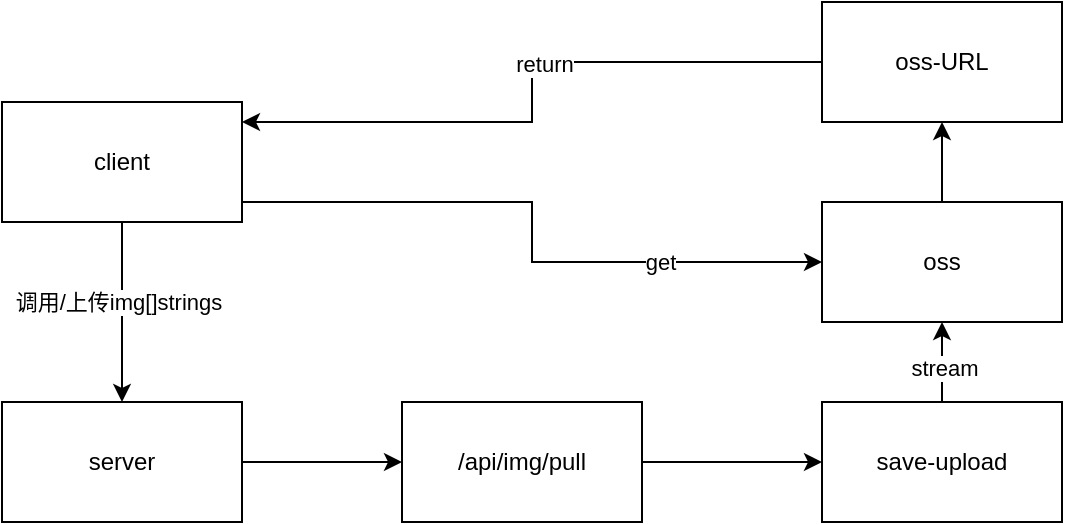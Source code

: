 <mxfile version="22.1.22" type="embed">
  <diagram name="第 1 页" id="-L21mTjG8m8KFZ9dBWi8">
    <mxGraphModel dx="1071" dy="414" grid="1" gridSize="10" guides="1" tooltips="1" connect="1" arrows="1" fold="1" page="1" pageScale="1" pageWidth="827" pageHeight="1169" math="0" shadow="0">
      <root>
        <mxCell id="0" />
        <mxCell id="1" parent="0" />
        <mxCell id="dTiAx6UK3Yj_eX1VGu5U-1" value="&lt;div data-t=&quot;flow&quot; data-processon-v=&quot;{&amp;quot;list&amp;quot;:[{&amp;quot;id&amp;quot;:&amp;quot;gLDWOsaupT811578&amp;quot;,&amp;quot;name&amp;quot;:&amp;quot;rectangle&amp;quot;,&amp;quot;title&amp;quot;:&amp;quot;矩形&amp;quot;,&amp;quot;category&amp;quot;:&amp;quot;basic&amp;quot;,&amp;quot;group&amp;quot;:&amp;quot;&amp;quot;,&amp;quot;groupName&amp;quot;:null,&amp;quot;locked&amp;quot;:false,&amp;quot;link&amp;quot;:&amp;quot;&amp;quot;,&amp;quot;children&amp;quot;:[],&amp;quot;parent&amp;quot;:&amp;quot;&amp;quot;,&amp;quot;resizeDir&amp;quot;:[&amp;quot;tl&amp;quot;,&amp;quot;tr&amp;quot;,&amp;quot;br&amp;quot;,&amp;quot;bl&amp;quot;,&amp;quot;l&amp;quot;,&amp;quot;t&amp;quot;,&amp;quot;r&amp;quot;,&amp;quot;b&amp;quot;],&amp;quot;attribute&amp;quot;:{&amp;quot;container&amp;quot;:false,&amp;quot;visible&amp;quot;:true,&amp;quot;rotatable&amp;quot;:true,&amp;quot;linkable&amp;quot;:true,&amp;quot;collapsable&amp;quot;:false,&amp;quot;collapsed&amp;quot;:false,&amp;quot;fixedLink&amp;quot;:false,&amp;quot;markerOffset&amp;quot;:5},&amp;quot;dataAttributes&amp;quot;:[{&amp;quot;name&amp;quot;:&amp;quot;序号&amp;quot;,&amp;quot;type&amp;quot;:&amp;quot;number&amp;quot;,&amp;quot;value&amp;quot;:&amp;quot;&amp;quot;,&amp;quot;category&amp;quot;:&amp;quot;default&amp;quot;,&amp;quot;id&amp;quot;:&amp;quot;JlQPgyejlZ394632&amp;quot;},{&amp;quot;name&amp;quot;:&amp;quot;名称&amp;quot;,&amp;quot;type&amp;quot;:&amp;quot;string&amp;quot;,&amp;quot;value&amp;quot;:&amp;quot;&amp;quot;,&amp;quot;category&amp;quot;:&amp;quot;default&amp;quot;,&amp;quot;id&amp;quot;:&amp;quot;lJrlAexkfx180489&amp;quot;},{&amp;quot;name&amp;quot;:&amp;quot;所有者&amp;quot;,&amp;quot;type&amp;quot;:&amp;quot;string&amp;quot;,&amp;quot;value&amp;quot;:&amp;quot;&amp;quot;,&amp;quot;category&amp;quot;:&amp;quot;default&amp;quot;,&amp;quot;id&amp;quot;:&amp;quot;VkzHucsKEB582434&amp;quot;},{&amp;quot;name&amp;quot;:&amp;quot;连接&amp;quot;,&amp;quot;type&amp;quot;:&amp;quot;link&amp;quot;,&amp;quot;value&amp;quot;:&amp;quot;&amp;quot;,&amp;quot;category&amp;quot;:&amp;quot;default&amp;quot;,&amp;quot;id&amp;quot;:&amp;quot;MulWnHFosX288640&amp;quot;},{&amp;quot;name&amp;quot;:&amp;quot;便笺&amp;quot;,&amp;quot;type&amp;quot;:&amp;quot;string&amp;quot;,&amp;quot;value&amp;quot;:&amp;quot;&amp;quot;,&amp;quot;category&amp;quot;:&amp;quot;default&amp;quot;,&amp;quot;id&amp;quot;:&amp;quot;utEHZRjKOc581117&amp;quot;}],&amp;quot;props&amp;quot;:{&amp;quot;x&amp;quot;:1031.958,&amp;quot;y&amp;quot;:5993.166,&amp;quot;w&amp;quot;:96,&amp;quot;h&amp;quot;:54,&amp;quot;zindex&amp;quot;:820,&amp;quot;angle&amp;quot;:0},&amp;quot;shapeStyle&amp;quot;:{&amp;quot;alpha&amp;quot;:1},&amp;quot;lineStyle&amp;quot;:{&amp;quot;lineStyle&amp;quot;:&amp;quot;dashed&amp;quot;,&amp;quot;lineColor&amp;quot;:&amp;quot;0,127,255&amp;quot;,&amp;quot;lineWidth&amp;quot;:1.5},&amp;quot;fillStyle&amp;quot;:{&amp;quot;type&amp;quot;:&amp;quot;none&amp;quot;},&amp;quot;theme&amp;quot;:{},&amp;quot;path&amp;quot;:[{&amp;quot;actions&amp;quot;:[{&amp;quot;action&amp;quot;:&amp;quot;move&amp;quot;,&amp;quot;x&amp;quot;:&amp;quot;0&amp;quot;,&amp;quot;y&amp;quot;:&amp;quot;0&amp;quot;},{&amp;quot;action&amp;quot;:&amp;quot;line&amp;quot;,&amp;quot;x&amp;quot;:&amp;quot;w&amp;quot;,&amp;quot;y&amp;quot;:&amp;quot;0&amp;quot;},{&amp;quot;action&amp;quot;:&amp;quot;line&amp;quot;,&amp;quot;x&amp;quot;:&amp;quot;w&amp;quot;,&amp;quot;y&amp;quot;:&amp;quot;h&amp;quot;},{&amp;quot;action&amp;quot;:&amp;quot;line&amp;quot;,&amp;quot;x&amp;quot;:&amp;quot;0&amp;quot;,&amp;quot;y&amp;quot;:&amp;quot;h&amp;quot;},{&amp;quot;action&amp;quot;:&amp;quot;close&amp;quot;}]}],&amp;quot;fontStyle&amp;quot;:{},&amp;quot;textBlock&amp;quot;:[{&amp;quot;position&amp;quot;:{&amp;quot;x&amp;quot;:10,&amp;quot;y&amp;quot;:0,&amp;quot;w&amp;quot;:&amp;quot;w-20&amp;quot;,&amp;quot;h&amp;quot;:&amp;quot;h&amp;quot;},&amp;quot;text&amp;quot;:&amp;quot;server&amp;quot;}],&amp;quot;anchors&amp;quot;:[{&amp;quot;x&amp;quot;:&amp;quot;w/2&amp;quot;,&amp;quot;y&amp;quot;:&amp;quot;0&amp;quot;},{&amp;quot;x&amp;quot;:&amp;quot;w/2&amp;quot;,&amp;quot;y&amp;quot;:&amp;quot;h&amp;quot;},{&amp;quot;x&amp;quot;:&amp;quot;0&amp;quot;,&amp;quot;y&amp;quot;:&amp;quot;h/2&amp;quot;},{&amp;quot;x&amp;quot;:&amp;quot;w&amp;quot;,&amp;quot;y&amp;quot;:&amp;quot;h/2&amp;quot;}]},{&amp;quot;id&amp;quot;:&amp;quot;mkiXFNtNtC384921&amp;quot;,&amp;quot;name&amp;quot;:&amp;quot;rectangle&amp;quot;,&amp;quot;title&amp;quot;:&amp;quot;矩形&amp;quot;,&amp;quot;category&amp;quot;:&amp;quot;basic&amp;quot;,&amp;quot;group&amp;quot;:&amp;quot;&amp;quot;,&amp;quot;groupName&amp;quot;:null,&amp;quot;locked&amp;quot;:false,&amp;quot;link&amp;quot;:&amp;quot;&amp;quot;,&amp;quot;children&amp;quot;:[],&amp;quot;parent&amp;quot;:&amp;quot;&amp;quot;,&amp;quot;resizeDir&amp;quot;:[&amp;quot;tl&amp;quot;,&amp;quot;tr&amp;quot;,&amp;quot;br&amp;quot;,&amp;quot;bl&amp;quot;,&amp;quot;l&amp;quot;,&amp;quot;t&amp;quot;,&amp;quot;r&amp;quot;,&amp;quot;b&amp;quot;],&amp;quot;attribute&amp;quot;:{&amp;quot;container&amp;quot;:false,&amp;quot;visible&amp;quot;:true,&amp;quot;rotatable&amp;quot;:true,&amp;quot;linkable&amp;quot;:true,&amp;quot;collapsable&amp;quot;:false,&amp;quot;collapsed&amp;quot;:false,&amp;quot;fixedLink&amp;quot;:false,&amp;quot;markerOffset&amp;quot;:5},&amp;quot;dataAttributes&amp;quot;:[{&amp;quot;name&amp;quot;:&amp;quot;序号&amp;quot;,&amp;quot;type&amp;quot;:&amp;quot;number&amp;quot;,&amp;quot;value&amp;quot;:&amp;quot;&amp;quot;,&amp;quot;category&amp;quot;:&amp;quot;default&amp;quot;,&amp;quot;id&amp;quot;:&amp;quot;jzGMtOKTHk629086&amp;quot;},{&amp;quot;name&amp;quot;:&amp;quot;名称&amp;quot;,&amp;quot;type&amp;quot;:&amp;quot;string&amp;quot;,&amp;quot;value&amp;quot;:&amp;quot;&amp;quot;,&amp;quot;category&amp;quot;:&amp;quot;default&amp;quot;,&amp;quot;id&amp;quot;:&amp;quot;kflUMVjPjo455238&amp;quot;},{&amp;quot;name&amp;quot;:&amp;quot;所有者&amp;quot;,&amp;quot;type&amp;quot;:&amp;quot;string&amp;quot;,&amp;quot;value&amp;quot;:&amp;quot;&amp;quot;,&amp;quot;category&amp;quot;:&amp;quot;default&amp;quot;,&amp;quot;id&amp;quot;:&amp;quot;ezDJBjnsQo268732&amp;quot;},{&amp;quot;name&amp;quot;:&amp;quot;连接&amp;quot;,&amp;quot;type&amp;quot;:&amp;quot;link&amp;quot;,&amp;quot;value&amp;quot;:&amp;quot;&amp;quot;,&amp;quot;category&amp;quot;:&amp;quot;default&amp;quot;,&amp;quot;id&amp;quot;:&amp;quot;yipCTJTPiG073978&amp;quot;},{&amp;quot;name&amp;quot;:&amp;quot;便笺&amp;quot;,&amp;quot;type&amp;quot;:&amp;quot;string&amp;quot;,&amp;quot;value&amp;quot;:&amp;quot;&amp;quot;,&amp;quot;category&amp;quot;:&amp;quot;default&amp;quot;,&amp;quot;id&amp;quot;:&amp;quot;FYYSMQBkkN711731&amp;quot;}],&amp;quot;props&amp;quot;:{&amp;quot;x&amp;quot;:1219.307,&amp;quot;y&amp;quot;:5993.166,&amp;quot;w&amp;quot;:96,&amp;quot;h&amp;quot;:54,&amp;quot;zindex&amp;quot;:822,&amp;quot;angle&amp;quot;:0},&amp;quot;shapeStyle&amp;quot;:{&amp;quot;alpha&amp;quot;:1},&amp;quot;lineStyle&amp;quot;:{&amp;quot;lineStyle&amp;quot;:&amp;quot;dashed&amp;quot;,&amp;quot;lineColor&amp;quot;:&amp;quot;0,127,255&amp;quot;,&amp;quot;lineWidth&amp;quot;:1.5},&amp;quot;fillStyle&amp;quot;:{&amp;quot;type&amp;quot;:&amp;quot;none&amp;quot;},&amp;quot;theme&amp;quot;:{},&amp;quot;path&amp;quot;:[{&amp;quot;actions&amp;quot;:[{&amp;quot;action&amp;quot;:&amp;quot;move&amp;quot;,&amp;quot;x&amp;quot;:&amp;quot;0&amp;quot;,&amp;quot;y&amp;quot;:&amp;quot;0&amp;quot;},{&amp;quot;action&amp;quot;:&amp;quot;line&amp;quot;,&amp;quot;x&amp;quot;:&amp;quot;w&amp;quot;,&amp;quot;y&amp;quot;:&amp;quot;0&amp;quot;},{&amp;quot;action&amp;quot;:&amp;quot;line&amp;quot;,&amp;quot;x&amp;quot;:&amp;quot;w&amp;quot;,&amp;quot;y&amp;quot;:&amp;quot;h&amp;quot;},{&amp;quot;action&amp;quot;:&amp;quot;line&amp;quot;,&amp;quot;x&amp;quot;:&amp;quot;0&amp;quot;,&amp;quot;y&amp;quot;:&amp;quot;h&amp;quot;},{&amp;quot;action&amp;quot;:&amp;quot;close&amp;quot;}]}],&amp;quot;fontStyle&amp;quot;:{},&amp;quot;textBlock&amp;quot;:[{&amp;quot;position&amp;quot;:{&amp;quot;x&amp;quot;:10,&amp;quot;y&amp;quot;:0,&amp;quot;w&amp;quot;:&amp;quot;w-20&amp;quot;,&amp;quot;h&amp;quot;:&amp;quot;h&amp;quot;},&amp;quot;text&amp;quot;:&amp;quot;/api/img/map&amp;quot;}],&amp;quot;anchors&amp;quot;:[{&amp;quot;x&amp;quot;:&amp;quot;w/2&amp;quot;,&amp;quot;y&amp;quot;:&amp;quot;0&amp;quot;},{&amp;quot;x&amp;quot;:&amp;quot;w/2&amp;quot;,&amp;quot;y&amp;quot;:&amp;quot;h&amp;quot;},{&amp;quot;x&amp;quot;:&amp;quot;0&amp;quot;,&amp;quot;y&amp;quot;:&amp;quot;h/2&amp;quot;},{&amp;quot;x&amp;quot;:&amp;quot;w&amp;quot;,&amp;quot;y&amp;quot;:&amp;quot;h/2&amp;quot;}]},{&amp;quot;id&amp;quot;:&amp;quot;tqsBhdkUDv802608&amp;quot;,&amp;quot;name&amp;quot;:&amp;quot;rectangle&amp;quot;,&amp;quot;title&amp;quot;:&amp;quot;矩形&amp;quot;,&amp;quot;category&amp;quot;:&amp;quot;basic&amp;quot;,&amp;quot;group&amp;quot;:&amp;quot;&amp;quot;,&amp;quot;groupName&amp;quot;:null,&amp;quot;locked&amp;quot;:false,&amp;quot;link&amp;quot;:&amp;quot;&amp;quot;,&amp;quot;children&amp;quot;:[],&amp;quot;parent&amp;quot;:&amp;quot;&amp;quot;,&amp;quot;resizeDir&amp;quot;:[&amp;quot;tl&amp;quot;,&amp;quot;tr&amp;quot;,&amp;quot;br&amp;quot;,&amp;quot;bl&amp;quot;,&amp;quot;l&amp;quot;,&amp;quot;t&amp;quot;,&amp;quot;r&amp;quot;,&amp;quot;b&amp;quot;],&amp;quot;attribute&amp;quot;:{&amp;quot;container&amp;quot;:false,&amp;quot;visible&amp;quot;:true,&amp;quot;rotatable&amp;quot;:true,&amp;quot;linkable&amp;quot;:true,&amp;quot;collapsable&amp;quot;:false,&amp;quot;collapsed&amp;quot;:false,&amp;quot;fixedLink&amp;quot;:false,&amp;quot;markerOffset&amp;quot;:5},&amp;quot;dataAttributes&amp;quot;:[{&amp;quot;name&amp;quot;:&amp;quot;序号&amp;quot;,&amp;quot;type&amp;quot;:&amp;quot;number&amp;quot;,&amp;quot;value&amp;quot;:&amp;quot;&amp;quot;,&amp;quot;category&amp;quot;:&amp;quot;default&amp;quot;,&amp;quot;id&amp;quot;:&amp;quot;jdxUozwaSQ570325&amp;quot;},{&amp;quot;name&amp;quot;:&amp;quot;名称&amp;quot;,&amp;quot;type&amp;quot;:&amp;quot;string&amp;quot;,&amp;quot;value&amp;quot;:&amp;quot;&amp;quot;,&amp;quot;category&amp;quot;:&amp;quot;default&amp;quot;,&amp;quot;id&amp;quot;:&amp;quot;rTCBzQEubs560028&amp;quot;},{&amp;quot;name&amp;quot;:&amp;quot;所有者&amp;quot;,&amp;quot;type&amp;quot;:&amp;quot;string&amp;quot;,&amp;quot;value&amp;quot;:&amp;quot;&amp;quot;,&amp;quot;category&amp;quot;:&amp;quot;default&amp;quot;,&amp;quot;id&amp;quot;:&amp;quot;sYzEkrAxce783136&amp;quot;},{&amp;quot;name&amp;quot;:&amp;quot;连接&amp;quot;,&amp;quot;type&amp;quot;:&amp;quot;link&amp;quot;,&amp;quot;value&amp;quot;:&amp;quot;&amp;quot;,&amp;quot;category&amp;quot;:&amp;quot;default&amp;quot;,&amp;quot;id&amp;quot;:&amp;quot;TfEGiNmEIs718461&amp;quot;},{&amp;quot;name&amp;quot;:&amp;quot;便笺&amp;quot;,&amp;quot;type&amp;quot;:&amp;quot;string&amp;quot;,&amp;quot;value&amp;quot;:&amp;quot;&amp;quot;,&amp;quot;category&amp;quot;:&amp;quot;default&amp;quot;,&amp;quot;id&amp;quot;:&amp;quot;xcfJwuvGuI685793&amp;quot;}],&amp;quot;props&amp;quot;:{&amp;quot;x&amp;quot;:1394.785,&amp;quot;y&amp;quot;:5993.166,&amp;quot;w&amp;quot;:96,&amp;quot;h&amp;quot;:54,&amp;quot;zindex&amp;quot;:824,&amp;quot;angle&amp;quot;:0},&amp;quot;shapeStyle&amp;quot;:{&amp;quot;alpha&amp;quot;:1},&amp;quot;lineStyle&amp;quot;:{&amp;quot;lineStyle&amp;quot;:&amp;quot;dashed&amp;quot;,&amp;quot;lineColor&amp;quot;:&amp;quot;0,127,255&amp;quot;,&amp;quot;lineWidth&amp;quot;:1.5},&amp;quot;fillStyle&amp;quot;:{&amp;quot;type&amp;quot;:&amp;quot;none&amp;quot;},&amp;quot;theme&amp;quot;:{},&amp;quot;path&amp;quot;:[{&amp;quot;actions&amp;quot;:[{&amp;quot;action&amp;quot;:&amp;quot;move&amp;quot;,&amp;quot;x&amp;quot;:&amp;quot;0&amp;quot;,&amp;quot;y&amp;quot;:&amp;quot;0&amp;quot;},{&amp;quot;action&amp;quot;:&amp;quot;line&amp;quot;,&amp;quot;x&amp;quot;:&amp;quot;w&amp;quot;,&amp;quot;y&amp;quot;:&amp;quot;0&amp;quot;},{&amp;quot;action&amp;quot;:&amp;quot;line&amp;quot;,&amp;quot;x&amp;quot;:&amp;quot;w&amp;quot;,&amp;quot;y&amp;quot;:&amp;quot;h&amp;quot;},{&amp;quot;action&amp;quot;:&amp;quot;line&amp;quot;,&amp;quot;x&amp;quot;:&amp;quot;0&amp;quot;,&amp;quot;y&amp;quot;:&amp;quot;h&amp;quot;},{&amp;quot;action&amp;quot;:&amp;quot;close&amp;quot;}]}],&amp;quot;fontStyle&amp;quot;:{},&amp;quot;textBlock&amp;quot;:[{&amp;quot;position&amp;quot;:{&amp;quot;x&amp;quot;:10,&amp;quot;y&amp;quot;:0,&amp;quot;w&amp;quot;:&amp;quot;w-20&amp;quot;,&amp;quot;h&amp;quot;:&amp;quot;h&amp;quot;},&amp;quot;text&amp;quot;:&amp;quot;pull&amp;quot;}],&amp;quot;anchors&amp;quot;:[{&amp;quot;x&amp;quot;:&amp;quot;w/2&amp;quot;,&amp;quot;y&amp;quot;:&amp;quot;0&amp;quot;},{&amp;quot;x&amp;quot;:&amp;quot;w/2&amp;quot;,&amp;quot;y&amp;quot;:&amp;quot;h&amp;quot;},{&amp;quot;x&amp;quot;:&amp;quot;0&amp;quot;,&amp;quot;y&amp;quot;:&amp;quot;h/2&amp;quot;},{&amp;quot;x&amp;quot;:&amp;quot;w&amp;quot;,&amp;quot;y&amp;quot;:&amp;quot;h/2&amp;quot;}]},{&amp;quot;id&amp;quot;:&amp;quot;mYsXDIhQIK173431&amp;quot;,&amp;quot;name&amp;quot;:&amp;quot;linker&amp;quot;,&amp;quot;text&amp;quot;:&amp;quot;&amp;quot;,&amp;quot;group&amp;quot;:&amp;quot;&amp;quot;,&amp;quot;linkerType&amp;quot;:&amp;quot;broken&amp;quot;,&amp;quot;points&amp;quot;:[{&amp;quot;x&amp;quot;:1529.69,&amp;quot;y&amp;quot;:6020.166},{&amp;quot;x&amp;quot;:1529.69,&amp;quot;y&amp;quot;:6020.166}],&amp;quot;locked&amp;quot;:false,&amp;quot;dataAttributes&amp;quot;:[],&amp;quot;props&amp;quot;:{&amp;quot;zindex&amp;quot;:825},&amp;quot;lineStyle&amp;quot;:{&amp;quot;lineWidth&amp;quot;:1.5},&amp;quot;from&amp;quot;:{&amp;quot;x&amp;quot;:1490.785,&amp;quot;y&amp;quot;:6020.166,&amp;quot;id&amp;quot;:&amp;quot;tqsBhdkUDv802608&amp;quot;,&amp;quot;angle&amp;quot;:3.142},&amp;quot;to&amp;quot;:{&amp;quot;id&amp;quot;:&amp;quot;zcKKXTDiIj012993&amp;quot;,&amp;quot;x&amp;quot;:1568.596,&amp;quot;y&amp;quot;:6020.166,&amp;quot;angle&amp;quot;:0},&amp;quot;textBlock&amp;quot;:[]},{&amp;quot;id&amp;quot;:&amp;quot;zcKKXTDiIj012993&amp;quot;,&amp;quot;name&amp;quot;:&amp;quot;rectangle&amp;quot;,&amp;quot;title&amp;quot;:&amp;quot;矩形&amp;quot;,&amp;quot;category&amp;quot;:&amp;quot;basic&amp;quot;,&amp;quot;group&amp;quot;:&amp;quot;&amp;quot;,&amp;quot;groupName&amp;quot;:null,&amp;quot;locked&amp;quot;:false,&amp;quot;link&amp;quot;:&amp;quot;&amp;quot;,&amp;quot;children&amp;quot;:[],&amp;quot;parent&amp;quot;:&amp;quot;&amp;quot;,&amp;quot;resizeDir&amp;quot;:[&amp;quot;tl&amp;quot;,&amp;quot;tr&amp;quot;,&amp;quot;br&amp;quot;,&amp;quot;bl&amp;quot;,&amp;quot;l&amp;quot;,&amp;quot;t&amp;quot;,&amp;quot;r&amp;quot;,&amp;quot;b&amp;quot;],&amp;quot;attribute&amp;quot;:{&amp;quot;container&amp;quot;:false,&amp;quot;visible&amp;quot;:true,&amp;quot;rotatable&amp;quot;:true,&amp;quot;linkable&amp;quot;:true,&amp;quot;collapsable&amp;quot;:false,&amp;quot;collapsed&amp;quot;:false,&amp;quot;fixedLink&amp;quot;:false,&amp;quot;markerOffset&amp;quot;:5},&amp;quot;dataAttributes&amp;quot;:[{&amp;quot;name&amp;quot;:&amp;quot;序号&amp;quot;,&amp;quot;type&amp;quot;:&amp;quot;number&amp;quot;,&amp;quot;value&amp;quot;:&amp;quot;&amp;quot;,&amp;quot;category&amp;quot;:&amp;quot;default&amp;quot;,&amp;quot;id&amp;quot;:&amp;quot;pKFKpEVAXo606710&amp;quot;},{&amp;quot;name&amp;quot;:&amp;quot;名称&amp;quot;,&amp;quot;type&amp;quot;:&amp;quot;string&amp;quot;,&amp;quot;value&amp;quot;:&amp;quot;&amp;quot;,&amp;quot;category&amp;quot;:&amp;quot;default&amp;quot;,&amp;quot;id&amp;quot;:&amp;quot;LpFBngFqFs144904&amp;quot;},{&amp;quot;name&amp;quot;:&amp;quot;所有者&amp;quot;,&amp;quot;type&amp;quot;:&amp;quot;string&amp;quot;,&amp;quot;value&amp;quot;:&amp;quot;&amp;quot;,&amp;quot;category&amp;quot;:&amp;quot;default&amp;quot;,&amp;quot;id&amp;quot;:&amp;quot;kJJqJiPbGR620993&amp;quot;},{&amp;quot;name&amp;quot;:&amp;quot;连接&amp;quot;,&amp;quot;type&amp;quot;:&amp;quot;link&amp;quot;,&amp;quot;value&amp;quot;:&amp;quot;&amp;quot;,&amp;quot;category&amp;quot;:&amp;quot;default&amp;quot;,&amp;quot;id&amp;quot;:&amp;quot;rAIGsifuyB153885&amp;quot;},{&amp;quot;name&amp;quot;:&amp;quot;便笺&amp;quot;,&amp;quot;type&amp;quot;:&amp;quot;string&amp;quot;,&amp;quot;value&amp;quot;:&amp;quot;&amp;quot;,&amp;quot;category&amp;quot;:&amp;quot;default&amp;quot;,&amp;quot;id&amp;quot;:&amp;quot;gHHdcnSkzm344141&amp;quot;}],&amp;quot;props&amp;quot;:{&amp;quot;x&amp;quot;:1566.494,&amp;quot;y&amp;quot;:5993.166,&amp;quot;w&amp;quot;:96,&amp;quot;h&amp;quot;:54,&amp;quot;zindex&amp;quot;:826,&amp;quot;angle&amp;quot;:0},&amp;quot;shapeStyle&amp;quot;:{&amp;quot;alpha&amp;quot;:1},&amp;quot;lineStyle&amp;quot;:{&amp;quot;lineStyle&amp;quot;:&amp;quot;dashed&amp;quot;,&amp;quot;lineColor&amp;quot;:&amp;quot;0,127,255&amp;quot;,&amp;quot;lineWidth&amp;quot;:1.5},&amp;quot;fillStyle&amp;quot;:{&amp;quot;type&amp;quot;:&amp;quot;none&amp;quot;},&amp;quot;theme&amp;quot;:{},&amp;quot;path&amp;quot;:[{&amp;quot;actions&amp;quot;:[{&amp;quot;action&amp;quot;:&amp;quot;move&amp;quot;,&amp;quot;x&amp;quot;:&amp;quot;0&amp;quot;,&amp;quot;y&amp;quot;:&amp;quot;0&amp;quot;},{&amp;quot;action&amp;quot;:&amp;quot;line&amp;quot;,&amp;quot;x&amp;quot;:&amp;quot;w&amp;quot;,&amp;quot;y&amp;quot;:&amp;quot;0&amp;quot;},{&amp;quot;action&amp;quot;:&amp;quot;line&amp;quot;,&amp;quot;x&amp;quot;:&amp;quot;w&amp;quot;,&amp;quot;y&amp;quot;:&amp;quot;h&amp;quot;},{&amp;quot;action&amp;quot;:&amp;quot;line&amp;quot;,&amp;quot;x&amp;quot;:&amp;quot;0&amp;quot;,&amp;quot;y&amp;quot;:&amp;quot;h&amp;quot;},{&amp;quot;action&amp;quot;:&amp;quot;close&amp;quot;}]}],&amp;quot;fontStyle&amp;quot;:{},&amp;quot;textBlock&amp;quot;:[{&amp;quot;position&amp;quot;:{&amp;quot;x&amp;quot;:10,&amp;quot;y&amp;quot;:0,&amp;quot;w&amp;quot;:&amp;quot;w-20&amp;quot;,&amp;quot;h&amp;quot;:&amp;quot;h&amp;quot;},&amp;quot;text&amp;quot;:&amp;quot;save&amp;quot;}],&amp;quot;anchors&amp;quot;:[{&amp;quot;x&amp;quot;:&amp;quot;w/2&amp;quot;,&amp;quot;y&amp;quot;:&amp;quot;0&amp;quot;},{&amp;quot;x&amp;quot;:&amp;quot;w/2&amp;quot;,&amp;quot;y&amp;quot;:&amp;quot;h&amp;quot;},{&amp;quot;x&amp;quot;:&amp;quot;0&amp;quot;,&amp;quot;y&amp;quot;:&amp;quot;h/2&amp;quot;},{&amp;quot;x&amp;quot;:&amp;quot;w&amp;quot;,&amp;quot;y&amp;quot;:&amp;quot;h/2&amp;quot;}]},{&amp;quot;id&amp;quot;:&amp;quot;lmqvLzfnQI868989&amp;quot;,&amp;quot;name&amp;quot;:&amp;quot;linker&amp;quot;,&amp;quot;text&amp;quot;:&amp;quot;&amp;quot;,&amp;quot;group&amp;quot;:&amp;quot;&amp;quot;,&amp;quot;linkerType&amp;quot;:&amp;quot;broken&amp;quot;,&amp;quot;points&amp;quot;:[{&amp;quot;x&amp;quot;:1702.494,&amp;quot;y&amp;quot;:6020.166},{&amp;quot;x&amp;quot;:1702.494,&amp;quot;y&amp;quot;:6020.166}],&amp;quot;locked&amp;quot;:false,&amp;quot;dataAttributes&amp;quot;:[],&amp;quot;props&amp;quot;:{&amp;quot;zindex&amp;quot;:827},&amp;quot;lineStyle&amp;quot;:{&amp;quot;lineWidth&amp;quot;:1.5},&amp;quot;from&amp;quot;:{&amp;quot;x&amp;quot;:1662.494,&amp;quot;y&amp;quot;:6020.166,&amp;quot;id&amp;quot;:&amp;quot;zcKKXTDiIj012993&amp;quot;,&amp;quot;angle&amp;quot;:3.142},&amp;quot;to&amp;quot;:{&amp;quot;id&amp;quot;:&amp;quot;NHBoHYEhZG973536&amp;quot;,&amp;quot;x&amp;quot;:1742.494,&amp;quot;y&amp;quot;:6020.166,&amp;quot;angle&amp;quot;:0},&amp;quot;textBlock&amp;quot;:[]},{&amp;quot;id&amp;quot;:&amp;quot;NHBoHYEhZG973536&amp;quot;,&amp;quot;name&amp;quot;:&amp;quot;rectangle&amp;quot;,&amp;quot;title&amp;quot;:&amp;quot;矩形&amp;quot;,&amp;quot;category&amp;quot;:&amp;quot;basic&amp;quot;,&amp;quot;group&amp;quot;:&amp;quot;&amp;quot;,&amp;quot;groupName&amp;quot;:null,&amp;quot;locked&amp;quot;:false,&amp;quot;link&amp;quot;:&amp;quot;&amp;quot;,&amp;quot;children&amp;quot;:[],&amp;quot;parent&amp;quot;:&amp;quot;&amp;quot;,&amp;quot;resizeDir&amp;quot;:[&amp;quot;tl&amp;quot;,&amp;quot;tr&amp;quot;,&amp;quot;br&amp;quot;,&amp;quot;bl&amp;quot;,&amp;quot;l&amp;quot;,&amp;quot;t&amp;quot;,&amp;quot;r&amp;quot;,&amp;quot;b&amp;quot;],&amp;quot;attribute&amp;quot;:{&amp;quot;container&amp;quot;:false,&amp;quot;visible&amp;quot;:true,&amp;quot;rotatable&amp;quot;:true,&amp;quot;linkable&amp;quot;:true,&amp;quot;collapsable&amp;quot;:false,&amp;quot;collapsed&amp;quot;:false,&amp;quot;fixedLink&amp;quot;:false,&amp;quot;markerOffset&amp;quot;:5},&amp;quot;dataAttributes&amp;quot;:[{&amp;quot;name&amp;quot;:&amp;quot;序号&amp;quot;,&amp;quot;type&amp;quot;:&amp;quot;number&amp;quot;,&amp;quot;value&amp;quot;:&amp;quot;&amp;quot;,&amp;quot;category&amp;quot;:&amp;quot;default&amp;quot;,&amp;quot;id&amp;quot;:&amp;quot;yqxCstjIiS526929&amp;quot;},{&amp;quot;name&amp;quot;:&amp;quot;名称&amp;quot;,&amp;quot;type&amp;quot;:&amp;quot;string&amp;quot;,&amp;quot;value&amp;quot;:&amp;quot;&amp;quot;,&amp;quot;category&amp;quot;:&amp;quot;default&amp;quot;,&amp;quot;id&amp;quot;:&amp;quot;jNrZlpwCDW651354&amp;quot;},{&amp;quot;name&amp;quot;:&amp;quot;所有者&amp;quot;,&amp;quot;type&amp;quot;:&amp;quot;string&amp;quot;,&amp;quot;value&amp;quot;:&amp;quot;&amp;quot;,&amp;quot;category&amp;quot;:&amp;quot;default&amp;quot;,&amp;quot;id&amp;quot;:&amp;quot;RpJHCDtCUj533326&amp;quot;},{&amp;quot;name&amp;quot;:&amp;quot;连接&amp;quot;,&amp;quot;type&amp;quot;:&amp;quot;link&amp;quot;,&amp;quot;value&amp;quot;:&amp;quot;&amp;quot;,&amp;quot;category&amp;quot;:&amp;quot;default&amp;quot;,&amp;quot;id&amp;quot;:&amp;quot;HUySdbFgjN357966&amp;quot;},{&amp;quot;name&amp;quot;:&amp;quot;便笺&amp;quot;,&amp;quot;type&amp;quot;:&amp;quot;string&amp;quot;,&amp;quot;value&amp;quot;:&amp;quot;&amp;quot;,&amp;quot;category&amp;quot;:&amp;quot;default&amp;quot;,&amp;quot;id&amp;quot;:&amp;quot;lzyiTPvmgU723733&amp;quot;}],&amp;quot;props&amp;quot;:{&amp;quot;x&amp;quot;:1743.823,&amp;quot;y&amp;quot;:5993.166,&amp;quot;w&amp;quot;:96,&amp;quot;h&amp;quot;:54,&amp;quot;zindex&amp;quot;:828,&amp;quot;angle&amp;quot;:0},&amp;quot;shapeStyle&amp;quot;:{&amp;quot;alpha&amp;quot;:1},&amp;quot;lineStyle&amp;quot;:{&amp;quot;lineStyle&amp;quot;:&amp;quot;dashed&amp;quot;,&amp;quot;lineColor&amp;quot;:&amp;quot;0,127,255&amp;quot;,&amp;quot;lineWidth&amp;quot;:1.5},&amp;quot;fillStyle&amp;quot;:{&amp;quot;type&amp;quot;:&amp;quot;none&amp;quot;},&amp;quot;theme&amp;quot;:{},&amp;quot;path&amp;quot;:[{&amp;quot;actions&amp;quot;:[{&amp;quot;action&amp;quot;:&amp;quot;move&amp;quot;,&amp;quot;x&amp;quot;:&amp;quot;0&amp;quot;,&amp;quot;y&amp;quot;:&amp;quot;0&amp;quot;},{&amp;quot;action&amp;quot;:&amp;quot;line&amp;quot;,&amp;quot;x&amp;quot;:&amp;quot;w&amp;quot;,&amp;quot;y&amp;quot;:&amp;quot;0&amp;quot;},{&amp;quot;action&amp;quot;:&amp;quot;line&amp;quot;,&amp;quot;x&amp;quot;:&amp;quot;w&amp;quot;,&amp;quot;y&amp;quot;:&amp;quot;h&amp;quot;},{&amp;quot;action&amp;quot;:&amp;quot;line&amp;quot;,&amp;quot;x&amp;quot;:&amp;quot;0&amp;quot;,&amp;quot;y&amp;quot;:&amp;quot;h&amp;quot;},{&amp;quot;action&amp;quot;:&amp;quot;close&amp;quot;}]}],&amp;quot;fontStyle&amp;quot;:{},&amp;quot;textBlock&amp;quot;:[{&amp;quot;position&amp;quot;:{&amp;quot;x&amp;quot;:10,&amp;quot;y&amp;quot;:0,&amp;quot;w&amp;quot;:&amp;quot;w-20&amp;quot;,&amp;quot;h&amp;quot;:&amp;quot;h&amp;quot;},&amp;quot;text&amp;quot;:&amp;quot;upload-oss&amp;quot;}],&amp;quot;anchors&amp;quot;:[{&amp;quot;x&amp;quot;:&amp;quot;w/2&amp;quot;,&amp;quot;y&amp;quot;:&amp;quot;0&amp;quot;},{&amp;quot;x&amp;quot;:&amp;quot;w/2&amp;quot;,&amp;quot;y&amp;quot;:&amp;quot;h&amp;quot;},{&amp;quot;x&amp;quot;:&amp;quot;0&amp;quot;,&amp;quot;y&amp;quot;:&amp;quot;h/2&amp;quot;},{&amp;quot;x&amp;quot;:&amp;quot;w&amp;quot;,&amp;quot;y&amp;quot;:&amp;quot;h/2&amp;quot;}]},{&amp;quot;id&amp;quot;:&amp;quot;CAiiVMFEOw481836&amp;quot;,&amp;quot;name&amp;quot;:&amp;quot;rectangle&amp;quot;,&amp;quot;title&amp;quot;:&amp;quot;矩形&amp;quot;,&amp;quot;category&amp;quot;:&amp;quot;basic&amp;quot;,&amp;quot;group&amp;quot;:&amp;quot;&amp;quot;,&amp;quot;groupName&amp;quot;:null,&amp;quot;locked&amp;quot;:false,&amp;quot;link&amp;quot;:&amp;quot;&amp;quot;,&amp;quot;children&amp;quot;:[],&amp;quot;parent&amp;quot;:&amp;quot;&amp;quot;,&amp;quot;resizeDir&amp;quot;:[&amp;quot;tl&amp;quot;,&amp;quot;tr&amp;quot;,&amp;quot;br&amp;quot;,&amp;quot;bl&amp;quot;,&amp;quot;l&amp;quot;,&amp;quot;t&amp;quot;,&amp;quot;r&amp;quot;,&amp;quot;b&amp;quot;],&amp;quot;attribute&amp;quot;:{&amp;quot;container&amp;quot;:false,&amp;quot;visible&amp;quot;:true,&amp;quot;rotatable&amp;quot;:true,&amp;quot;linkable&amp;quot;:true,&amp;quot;collapsable&amp;quot;:false,&amp;quot;collapsed&amp;quot;:false,&amp;quot;fixedLink&amp;quot;:false,&amp;quot;markerOffset&amp;quot;:5},&amp;quot;dataAttributes&amp;quot;:[{&amp;quot;name&amp;quot;:&amp;quot;序号&amp;quot;,&amp;quot;type&amp;quot;:&amp;quot;number&amp;quot;,&amp;quot;value&amp;quot;:&amp;quot;&amp;quot;,&amp;quot;category&amp;quot;:&amp;quot;default&amp;quot;,&amp;quot;id&amp;quot;:&amp;quot;qEOQkocVPa667042&amp;quot;},{&amp;quot;name&amp;quot;:&amp;quot;名称&amp;quot;,&amp;quot;type&amp;quot;:&amp;quot;string&amp;quot;,&amp;quot;value&amp;quot;:&amp;quot;&amp;quot;,&amp;quot;category&amp;quot;:&amp;quot;default&amp;quot;,&amp;quot;id&amp;quot;:&amp;quot;tbHspujUCz965720&amp;quot;},{&amp;quot;name&amp;quot;:&amp;quot;所有者&amp;quot;,&amp;quot;type&amp;quot;:&amp;quot;string&amp;quot;,&amp;quot;value&amp;quot;:&amp;quot;&amp;quot;,&amp;quot;category&amp;quot;:&amp;quot;default&amp;quot;,&amp;quot;id&amp;quot;:&amp;quot;yRTUzduDqO823215&amp;quot;},{&amp;quot;name&amp;quot;:&amp;quot;连接&amp;quot;,&amp;quot;type&amp;quot;:&amp;quot;link&amp;quot;,&amp;quot;value&amp;quot;:&amp;quot;&amp;quot;,&amp;quot;category&amp;quot;:&amp;quot;default&amp;quot;,&amp;quot;id&amp;quot;:&amp;quot;MSFtCUqmKH562570&amp;quot;},{&amp;quot;name&amp;quot;:&amp;quot;便笺&amp;quot;,&amp;quot;type&amp;quot;:&amp;quot;string&amp;quot;,&amp;quot;value&amp;quot;:&amp;quot;&amp;quot;,&amp;quot;category&amp;quot;:&amp;quot;default&amp;quot;,&amp;quot;id&amp;quot;:&amp;quot;sGZTbLRglK238028&amp;quot;}],&amp;quot;props&amp;quot;:{&amp;quot;x&amp;quot;:1219.307,&amp;quot;y&amp;quot;:5814.723,&amp;quot;w&amp;quot;:96,&amp;quot;h&amp;quot;:61.446,&amp;quot;zindex&amp;quot;:829,&amp;quot;angle&amp;quot;:0},&amp;quot;shapeStyle&amp;quot;:{&amp;quot;alpha&amp;quot;:1},&amp;quot;lineStyle&amp;quot;:{&amp;quot;lineStyle&amp;quot;:&amp;quot;dashed&amp;quot;,&amp;quot;lineColor&amp;quot;:&amp;quot;0,127,255&amp;quot;,&amp;quot;lineWidth&amp;quot;:1.5},&amp;quot;fillStyle&amp;quot;:{&amp;quot;type&amp;quot;:&amp;quot;none&amp;quot;},&amp;quot;theme&amp;quot;:{},&amp;quot;path&amp;quot;:[{&amp;quot;actions&amp;quot;:[{&amp;quot;action&amp;quot;:&amp;quot;move&amp;quot;,&amp;quot;x&amp;quot;:&amp;quot;0&amp;quot;,&amp;quot;y&amp;quot;:&amp;quot;0&amp;quot;},{&amp;quot;action&amp;quot;:&amp;quot;line&amp;quot;,&amp;quot;x&amp;quot;:&amp;quot;w&amp;quot;,&amp;quot;y&amp;quot;:&amp;quot;0&amp;quot;},{&amp;quot;action&amp;quot;:&amp;quot;line&amp;quot;,&amp;quot;x&amp;quot;:&amp;quot;w&amp;quot;,&amp;quot;y&amp;quot;:&amp;quot;h&amp;quot;},{&amp;quot;action&amp;quot;:&amp;quot;line&amp;quot;,&amp;quot;x&amp;quot;:&amp;quot;0&amp;quot;,&amp;quot;y&amp;quot;:&amp;quot;h&amp;quot;},{&amp;quot;action&amp;quot;:&amp;quot;close&amp;quot;}]}],&amp;quot;fontStyle&amp;quot;:{},&amp;quot;textBlock&amp;quot;:[{&amp;quot;position&amp;quot;:{&amp;quot;x&amp;quot;:10,&amp;quot;y&amp;quot;:0,&amp;quot;w&amp;quot;:&amp;quot;w-20&amp;quot;,&amp;quot;h&amp;quot;:&amp;quot;h&amp;quot;},&amp;quot;text&amp;quot;:&amp;quot;client&amp;quot;}],&amp;quot;anchors&amp;quot;:[{&amp;quot;x&amp;quot;:&amp;quot;w/2&amp;quot;,&amp;quot;y&amp;quot;:&amp;quot;0&amp;quot;},{&amp;quot;x&amp;quot;:&amp;quot;w/2&amp;quot;,&amp;quot;y&amp;quot;:&amp;quot;h&amp;quot;},{&amp;quot;x&amp;quot;:&amp;quot;0&amp;quot;,&amp;quot;y&amp;quot;:&amp;quot;h/2&amp;quot;},{&amp;quot;x&amp;quot;:&amp;quot;w&amp;quot;,&amp;quot;y&amp;quot;:&amp;quot;h/2&amp;quot;}]},{&amp;quot;id&amp;quot;:&amp;quot;myAlXrzNeX034290&amp;quot;,&amp;quot;name&amp;quot;:&amp;quot;linker&amp;quot;,&amp;quot;text&amp;quot;:&amp;quot;&amp;quot;,&amp;quot;group&amp;quot;:&amp;quot;&amp;quot;,&amp;quot;linkerType&amp;quot;:&amp;quot;broken&amp;quot;,&amp;quot;points&amp;quot;:[{&amp;quot;x&amp;quot;:1173.633,&amp;quot;y&amp;quot;:6020.166},{&amp;quot;x&amp;quot;:1173.633,&amp;quot;y&amp;quot;:6020.166}],&amp;quot;locked&amp;quot;:false,&amp;quot;dataAttributes&amp;quot;:[],&amp;quot;props&amp;quot;:{&amp;quot;zindex&amp;quot;:830},&amp;quot;lineStyle&amp;quot;:{&amp;quot;lineWidth&amp;quot;:1.5},&amp;quot;from&amp;quot;:{&amp;quot;x&amp;quot;:1127.958,&amp;quot;y&amp;quot;:6020.166,&amp;quot;angle&amp;quot;:3.142,&amp;quot;id&amp;quot;:&amp;quot;gLDWOsaupT811578&amp;quot;},&amp;quot;to&amp;quot;:{&amp;quot;id&amp;quot;:&amp;quot;mkiXFNtNtC384921&amp;quot;,&amp;quot;x&amp;quot;:1219.307,&amp;quot;y&amp;quot;:6020.166,&amp;quot;angle&amp;quot;:0},&amp;quot;textBlock&amp;quot;:[]},{&amp;quot;id&amp;quot;:&amp;quot;bqFmehkaDk237506&amp;quot;,&amp;quot;name&amp;quot;:&amp;quot;linker&amp;quot;,&amp;quot;text&amp;quot;:&amp;quot;&amp;quot;,&amp;quot;group&amp;quot;:&amp;quot;&amp;quot;,&amp;quot;linkerType&amp;quot;:&amp;quot;broken&amp;quot;,&amp;quot;points&amp;quot;:[{&amp;quot;x&amp;quot;:1355.046,&amp;quot;y&amp;quot;:6020.166},{&amp;quot;x&amp;quot;:1355.046,&amp;quot;y&amp;quot;:6020.166}],&amp;quot;locked&amp;quot;:false,&amp;quot;dataAttributes&amp;quot;:[],&amp;quot;props&amp;quot;:{&amp;quot;zindex&amp;quot;:831},&amp;quot;lineStyle&amp;quot;:{&amp;quot;lineWidth&amp;quot;:1.5},&amp;quot;from&amp;quot;:{&amp;quot;x&amp;quot;:1315.307,&amp;quot;y&amp;quot;:6020.166,&amp;quot;angle&amp;quot;:3.142,&amp;quot;id&amp;quot;:&amp;quot;mkiXFNtNtC384921&amp;quot;},&amp;quot;to&amp;quot;:{&amp;quot;id&amp;quot;:&amp;quot;tqsBhdkUDv802608&amp;quot;,&amp;quot;x&amp;quot;:1394.785,&amp;quot;y&amp;quot;:6020.166,&amp;quot;angle&amp;quot;:0},&amp;quot;textBlock&amp;quot;:[]},{&amp;quot;id&amp;quot;:&amp;quot;XfyGZSgwnG752422&amp;quot;,&amp;quot;name&amp;quot;:&amp;quot;linker&amp;quot;,&amp;quot;text&amp;quot;:&amp;quot;传入img/map&amp;quot;,&amp;quot;group&amp;quot;:&amp;quot;&amp;quot;,&amp;quot;linkerType&amp;quot;:&amp;quot;broken&amp;quot;,&amp;quot;points&amp;quot;:[{&amp;quot;x&amp;quot;:1267.307,&amp;quot;y&amp;quot;:5934.668},{&amp;quot;x&amp;quot;:1267.307,&amp;quot;y&amp;quot;:5934.668}],&amp;quot;locked&amp;quot;:false,&amp;quot;dataAttributes&amp;quot;:[],&amp;quot;props&amp;quot;:{&amp;quot;zindex&amp;quot;:832},&amp;quot;lineStyle&amp;quot;:{&amp;quot;lineWidth&amp;quot;:1.5},&amp;quot;from&amp;quot;:{&amp;quot;x&amp;quot;:1267.307,&amp;quot;y&amp;quot;:5876.17,&amp;quot;id&amp;quot;:&amp;quot;CAiiVMFEOw481836&amp;quot;,&amp;quot;angle&amp;quot;:4.712},&amp;quot;to&amp;quot;:{&amp;quot;id&amp;quot;:&amp;quot;mkiXFNtNtC384921&amp;quot;,&amp;quot;x&amp;quot;:1267.307,&amp;quot;y&amp;quot;:5993.166,&amp;quot;angle&amp;quot;:1.571},&amp;quot;textBlock&amp;quot;:[{&amp;quot;text&amp;quot;:&amp;quot;传入img/map&amp;quot;,&amp;quot;location&amp;quot;:0.56}],&amp;quot;textPos&amp;quot;:{&amp;quot;x&amp;quot;:1267.307,&amp;quot;y&amp;quot;:5940.518,&amp;quot;t&amp;quot;:42}},{&amp;quot;id&amp;quot;:&amp;quot;FNHkJrFRMW895601&amp;quot;,&amp;quot;name&amp;quot;:&amp;quot;linker&amp;quot;,&amp;quot;text&amp;quot;:&amp;quot;&amp;quot;,&amp;quot;group&amp;quot;:&amp;quot;&amp;quot;,&amp;quot;linkerType&amp;quot;:&amp;quot;broken&amp;quot;,&amp;quot;points&amp;quot;:[{&amp;quot;x&amp;quot;:1335,&amp;quot;y&amp;quot;:6007,&amp;quot;fixed&amp;quot;:true},{&amp;quot;x&amp;quot;:1335,&amp;quot;y&amp;quot;:5957,&amp;quot;fixed&amp;quot;:true},{&amp;quot;x&amp;quot;:1607.834,&amp;quot;y&amp;quot;:5957}],&amp;quot;locked&amp;quot;:false,&amp;quot;dataAttributes&amp;quot;:[],&amp;quot;props&amp;quot;:{&amp;quot;zindex&amp;quot;:833},&amp;quot;lineStyle&amp;quot;:{&amp;quot;lineWidth&amp;quot;:1.5},&amp;quot;from&amp;quot;:{&amp;quot;angle&amp;quot;:3.142,&amp;quot;x&amp;quot;:1315,&amp;quot;y&amp;quot;:6007,&amp;quot;id&amp;quot;:&amp;quot;mkiXFNtNtC384921&amp;quot;},&amp;quot;to&amp;quot;:{&amp;quot;id&amp;quot;:&amp;quot;ElKQDuCzPd562072&amp;quot;,&amp;quot;x&amp;quot;:1607.834,&amp;quot;y&amp;quot;:5872.446,&amp;quot;angle&amp;quot;:4.712},&amp;quot;textBlock&amp;quot;:[]},{&amp;quot;id&amp;quot;:&amp;quot;ElKQDuCzPd562072&amp;quot;,&amp;quot;name&amp;quot;:&amp;quot;rectangle&amp;quot;,&amp;quot;title&amp;quot;:&amp;quot;矩形&amp;quot;,&amp;quot;category&amp;quot;:&amp;quot;basic&amp;quot;,&amp;quot;group&amp;quot;:&amp;quot;&amp;quot;,&amp;quot;groupName&amp;quot;:null,&amp;quot;locked&amp;quot;:false,&amp;quot;link&amp;quot;:&amp;quot;&amp;quot;,&amp;quot;children&amp;quot;:[],&amp;quot;parent&amp;quot;:&amp;quot;&amp;quot;,&amp;quot;resizeDir&amp;quot;:[&amp;quot;tl&amp;quot;,&amp;quot;tr&amp;quot;,&amp;quot;br&amp;quot;,&amp;quot;bl&amp;quot;,&amp;quot;l&amp;quot;,&amp;quot;t&amp;quot;,&amp;quot;r&amp;quot;,&amp;quot;b&amp;quot;],&amp;quot;attribute&amp;quot;:{&amp;quot;container&amp;quot;:false,&amp;quot;visible&amp;quot;:true,&amp;quot;rotatable&amp;quot;:true,&amp;quot;linkable&amp;quot;:true,&amp;quot;collapsable&amp;quot;:false,&amp;quot;collapsed&amp;quot;:false,&amp;quot;fixedLink&amp;quot;:false,&amp;quot;markerOffset&amp;quot;:5},&amp;quot;dataAttributes&amp;quot;:[{&amp;quot;name&amp;quot;:&amp;quot;序号&amp;quot;,&amp;quot;type&amp;quot;:&amp;quot;number&amp;quot;,&amp;quot;value&amp;quot;:&amp;quot;&amp;quot;,&amp;quot;category&amp;quot;:&amp;quot;default&amp;quot;,&amp;quot;id&amp;quot;:&amp;quot;GuXZcgZBFC746062&amp;quot;},{&amp;quot;name&amp;quot;:&amp;quot;名称&amp;quot;,&amp;quot;type&amp;quot;:&amp;quot;string&amp;quot;,&amp;quot;value&amp;quot;:&amp;quot;&amp;quot;,&amp;quot;category&amp;quot;:&amp;quot;default&amp;quot;,&amp;quot;id&amp;quot;:&amp;quot;dQVKrpAFdz501817&amp;quot;},{&amp;quot;name&amp;quot;:&amp;quot;所有者&amp;quot;,&amp;quot;type&amp;quot;:&amp;quot;string&amp;quot;,&amp;quot;value&amp;quot;:&amp;quot;&amp;quot;,&amp;quot;category&amp;quot;:&amp;quot;default&amp;quot;,&amp;quot;id&amp;quot;:&amp;quot;kEPCoOZJYf526780&amp;quot;},{&amp;quot;name&amp;quot;:&amp;quot;连接&amp;quot;,&amp;quot;type&amp;quot;:&amp;quot;link&amp;quot;,&amp;quot;value&amp;quot;:&amp;quot;&amp;quot;,&amp;quot;category&amp;quot;:&amp;quot;default&amp;quot;,&amp;quot;id&amp;quot;:&amp;quot;LzFSdFNNpK307714&amp;quot;},{&amp;quot;name&amp;quot;:&amp;quot;便笺&amp;quot;,&amp;quot;type&amp;quot;:&amp;quot;string&amp;quot;,&amp;quot;value&amp;quot;:&amp;quot;&amp;quot;,&amp;quot;category&amp;quot;:&amp;quot;default&amp;quot;,&amp;quot;id&amp;quot;:&amp;quot;GIddAeIInh844619&amp;quot;}],&amp;quot;props&amp;quot;:{&amp;quot;x&amp;quot;:1559.834,&amp;quot;y&amp;quot;:5818.446,&amp;quot;w&amp;quot;:96,&amp;quot;h&amp;quot;:54,&amp;quot;zindex&amp;quot;:834,&amp;quot;angle&amp;quot;:0},&amp;quot;shapeStyle&amp;quot;:{&amp;quot;alpha&amp;quot;:1},&amp;quot;lineStyle&amp;quot;:{&amp;quot;lineStyle&amp;quot;:&amp;quot;dashed&amp;quot;,&amp;quot;lineColor&amp;quot;:&amp;quot;0,127,255&amp;quot;,&amp;quot;lineWidth&amp;quot;:1.5},&amp;quot;fillStyle&amp;quot;:{&amp;quot;type&amp;quot;:&amp;quot;none&amp;quot;},&amp;quot;theme&amp;quot;:{},&amp;quot;path&amp;quot;:[{&amp;quot;actions&amp;quot;:[{&amp;quot;action&amp;quot;:&amp;quot;move&amp;quot;,&amp;quot;x&amp;quot;:&amp;quot;0&amp;quot;,&amp;quot;y&amp;quot;:&amp;quot;0&amp;quot;},{&amp;quot;action&amp;quot;:&amp;quot;line&amp;quot;,&amp;quot;x&amp;quot;:&amp;quot;w&amp;quot;,&amp;quot;y&amp;quot;:&amp;quot;0&amp;quot;},{&amp;quot;action&amp;quot;:&amp;quot;line&amp;quot;,&amp;quot;x&amp;quot;:&amp;quot;w&amp;quot;,&amp;quot;y&amp;quot;:&amp;quot;h&amp;quot;},{&amp;quot;action&amp;quot;:&amp;quot;line&amp;quot;,&amp;quot;x&amp;quot;:&amp;quot;0&amp;quot;,&amp;quot;y&amp;quot;:&amp;quot;h&amp;quot;},{&amp;quot;action&amp;quot;:&amp;quot;close&amp;quot;}]}],&amp;quot;fontStyle&amp;quot;:{},&amp;quot;textBlock&amp;quot;:[{&amp;quot;position&amp;quot;:{&amp;quot;x&amp;quot;:10,&amp;quot;y&amp;quot;:0,&amp;quot;w&amp;quot;:&amp;quot;w-20&amp;quot;,&amp;quot;h&amp;quot;:&amp;quot;h&amp;quot;},&amp;quot;text&amp;quot;:&amp;quot;oss-url&amp;quot;}],&amp;quot;anchors&amp;quot;:[{&amp;quot;x&amp;quot;:&amp;quot;w/2&amp;quot;,&amp;quot;y&amp;quot;:&amp;quot;0&amp;quot;},{&amp;quot;x&amp;quot;:&amp;quot;w/2&amp;quot;,&amp;quot;y&amp;quot;:&amp;quot;h&amp;quot;},{&amp;quot;x&amp;quot;:&amp;quot;0&amp;quot;,&amp;quot;y&amp;quot;:&amp;quot;h/2&amp;quot;},{&amp;quot;x&amp;quot;:&amp;quot;w&amp;quot;,&amp;quot;y&amp;quot;:&amp;quot;h/2&amp;quot;}]},{&amp;quot;id&amp;quot;:&amp;quot;FYEkpxFewa563072&amp;quot;,&amp;quot;name&amp;quot;:&amp;quot;linker&amp;quot;,&amp;quot;text&amp;quot;:&amp;quot;对象地址&amp;quot;,&amp;quot;group&amp;quot;:&amp;quot;&amp;quot;,&amp;quot;linkerType&amp;quot;:&amp;quot;broken&amp;quot;,&amp;quot;points&amp;quot;:[{&amp;quot;x&amp;quot;:1791.823,&amp;quot;y&amp;quot;:5845.446}],&amp;quot;locked&amp;quot;:false,&amp;quot;dataAttributes&amp;quot;:[],&amp;quot;props&amp;quot;:{&amp;quot;zindex&amp;quot;:835},&amp;quot;lineStyle&amp;quot;:{&amp;quot;lineWidth&amp;quot;:1.5},&amp;quot;from&amp;quot;:{&amp;quot;x&amp;quot;:1791.823,&amp;quot;y&amp;quot;:5993.166,&amp;quot;angle&amp;quot;:1.571,&amp;quot;id&amp;quot;:&amp;quot;NHBoHYEhZG973536&amp;quot;},&amp;quot;to&amp;quot;:{&amp;quot;id&amp;quot;:&amp;quot;ElKQDuCzPd562072&amp;quot;,&amp;quot;x&amp;quot;:1655.834,&amp;quot;y&amp;quot;:5845.446,&amp;quot;angle&amp;quot;:3.142},&amp;quot;textBlock&amp;quot;:[{&amp;quot;text&amp;quot;:&amp;quot;对象地址&amp;quot;,&amp;quot;location&amp;quot;:0.689}],&amp;quot;textPos&amp;quot;:{&amp;quot;x&amp;quot;:1744.227,&amp;quot;y&amp;quot;:5845.446,&amp;quot;t&amp;quot;:27}},{&amp;quot;id&amp;quot;:&amp;quot;RVEvTeDcik758558&amp;quot;,&amp;quot;name&amp;quot;:&amp;quot;linker&amp;quot;,&amp;quot;text&amp;quot;:&amp;quot;返回&amp;quot;,&amp;quot;group&amp;quot;:&amp;quot;&amp;quot;,&amp;quot;linkerType&amp;quot;:&amp;quot;broken&amp;quot;,&amp;quot;points&amp;quot;:[{&amp;quot;x&amp;quot;:1437.571,&amp;quot;y&amp;quot;:5845.446},{&amp;quot;x&amp;quot;:1437.571,&amp;quot;y&amp;quot;:5845.446}],&amp;quot;locked&amp;quot;:false,&amp;quot;dataAttributes&amp;quot;:[],&amp;quot;props&amp;quot;:{&amp;quot;zindex&amp;quot;:836},&amp;quot;lineStyle&amp;quot;:{&amp;quot;lineWidth&amp;quot;:1.5},&amp;quot;from&amp;quot;:{&amp;quot;x&amp;quot;:1559.834,&amp;quot;y&amp;quot;:5845.446,&amp;quot;angle&amp;quot;:0,&amp;quot;id&amp;quot;:&amp;quot;ElKQDuCzPd562072&amp;quot;},&amp;quot;to&amp;quot;:{&amp;quot;id&amp;quot;:&amp;quot;CAiiVMFEOw481836&amp;quot;,&amp;quot;x&amp;quot;:1315.307,&amp;quot;y&amp;quot;:5845.446,&amp;quot;angle&amp;quot;:3.142},&amp;quot;textBlock&amp;quot;:[{&amp;quot;text&amp;quot;:&amp;quot;返回&amp;quot;,&amp;quot;location&amp;quot;:0.654}],&amp;quot;textPos&amp;quot;:{&amp;quot;x&amp;quot;:1400.892,&amp;quot;y&amp;quot;:5845.446,&amp;quot;t&amp;quot;:46}},{&amp;quot;id&amp;quot;:&amp;quot;JyzNnQQjBZ207900&amp;quot;,&amp;quot;name&amp;quot;:&amp;quot;linker&amp;quot;,&amp;quot;text&amp;quot;:&amp;quot;&amp;quot;,&amp;quot;group&amp;quot;:&amp;quot;&amp;quot;,&amp;quot;linkerType&amp;quot;:&amp;quot;broken&amp;quot;,&amp;quot;points&amp;quot;:[{&amp;quot;x&amp;quot;:1267.307,&amp;quot;y&amp;quot;:5771.612},{&amp;quot;x&amp;quot;:1267.307,&amp;quot;y&amp;quot;:5771.612}],&amp;quot;locked&amp;quot;:false,&amp;quot;dataAttributes&amp;quot;:[],&amp;quot;props&amp;quot;:{&amp;quot;zindex&amp;quot;:837},&amp;quot;lineStyle&amp;quot;:{&amp;quot;lineWidth&amp;quot;:1.5},&amp;quot;from&amp;quot;:{&amp;quot;x&amp;quot;:1267.307,&amp;quot;y&amp;quot;:5814.723,&amp;quot;id&amp;quot;:&amp;quot;CAiiVMFEOw481836&amp;quot;,&amp;quot;angle&amp;quot;:1.571},&amp;quot;to&amp;quot;:{&amp;quot;id&amp;quot;:&amp;quot;oWIDGPhlWJ457018&amp;quot;,&amp;quot;x&amp;quot;:1267.307,&amp;quot;y&amp;quot;:5728.5,&amp;quot;angle&amp;quot;:4.712},&amp;quot;textBlock&amp;quot;:[]},{&amp;quot;id&amp;quot;:&amp;quot;oWIDGPhlWJ457018&amp;quot;,&amp;quot;name&amp;quot;:&amp;quot;rectangle&amp;quot;,&amp;quot;title&amp;quot;:&amp;quot;矩形&amp;quot;,&amp;quot;category&amp;quot;:&amp;quot;basic&amp;quot;,&amp;quot;group&amp;quot;:&amp;quot;&amp;quot;,&amp;quot;groupName&amp;quot;:null,&amp;quot;locked&amp;quot;:false,&amp;quot;link&amp;quot;:&amp;quot;&amp;quot;,&amp;quot;children&amp;quot;:[],&amp;quot;parent&amp;quot;:&amp;quot;&amp;quot;,&amp;quot;resizeDir&amp;quot;:[&amp;quot;tl&amp;quot;,&amp;quot;tr&amp;quot;,&amp;quot;br&amp;quot;,&amp;quot;bl&amp;quot;,&amp;quot;l&amp;quot;,&amp;quot;t&amp;quot;,&amp;quot;r&amp;quot;,&amp;quot;b&amp;quot;],&amp;quot;attribute&amp;quot;:{&amp;quot;container&amp;quot;:false,&amp;quot;visible&amp;quot;:true,&amp;quot;rotatable&amp;quot;:true,&amp;quot;linkable&amp;quot;:true,&amp;quot;collapsable&amp;quot;:false,&amp;quot;collapsed&amp;quot;:false,&amp;quot;fixedLink&amp;quot;:false,&amp;quot;markerOffset&amp;quot;:5},&amp;quot;dataAttributes&amp;quot;:[{&amp;quot;name&amp;quot;:&amp;quot;序号&amp;quot;,&amp;quot;type&amp;quot;:&amp;quot;number&amp;quot;,&amp;quot;value&amp;quot;:&amp;quot;&amp;quot;,&amp;quot;category&amp;quot;:&amp;quot;default&amp;quot;,&amp;quot;id&amp;quot;:&amp;quot;xsjpVnvFgm690156&amp;quot;},{&amp;quot;name&amp;quot;:&amp;quot;名称&amp;quot;,&amp;quot;type&amp;quot;:&amp;quot;string&amp;quot;,&amp;quot;value&amp;quot;:&amp;quot;&amp;quot;,&amp;quot;category&amp;quot;:&amp;quot;default&amp;quot;,&amp;quot;id&amp;quot;:&amp;quot;QTGjqfJohl394644&amp;quot;},{&amp;quot;name&amp;quot;:&amp;quot;所有者&amp;quot;,&amp;quot;type&amp;quot;:&amp;quot;string&amp;quot;,&amp;quot;value&amp;quot;:&amp;quot;&amp;quot;,&amp;quot;category&amp;quot;:&amp;quot;default&amp;quot;,&amp;quot;id&amp;quot;:&amp;quot;jVJTPPszBr037797&amp;quot;},{&amp;quot;name&amp;quot;:&amp;quot;连接&amp;quot;,&amp;quot;type&amp;quot;:&amp;quot;link&amp;quot;,&amp;quot;value&amp;quot;:&amp;quot;&amp;quot;,&amp;quot;category&amp;quot;:&amp;quot;default&amp;quot;,&amp;quot;id&amp;quot;:&amp;quot;fXrJvMtfzU084687&amp;quot;},{&amp;quot;name&amp;quot;:&amp;quot;便笺&amp;quot;,&amp;quot;type&amp;quot;:&amp;quot;string&amp;quot;,&amp;quot;value&amp;quot;:&amp;quot;&amp;quot;,&amp;quot;category&amp;quot;:&amp;quot;default&amp;quot;,&amp;quot;id&amp;quot;:&amp;quot;uxHJVJTLpK106849&amp;quot;}],&amp;quot;props&amp;quot;:{&amp;quot;x&amp;quot;:1219.307,&amp;quot;y&amp;quot;:5674.5,&amp;quot;w&amp;quot;:96,&amp;quot;h&amp;quot;:54,&amp;quot;zindex&amp;quot;:838,&amp;quot;angle&amp;quot;:0},&amp;quot;shapeStyle&amp;quot;:{&amp;quot;alpha&amp;quot;:1},&amp;quot;lineStyle&amp;quot;:{&amp;quot;lineStyle&amp;quot;:&amp;quot;dashed&amp;quot;,&amp;quot;lineColor&amp;quot;:&amp;quot;0,127,255&amp;quot;,&amp;quot;lineWidth&amp;quot;:1.5},&amp;quot;fillStyle&amp;quot;:{&amp;quot;type&amp;quot;:&amp;quot;none&amp;quot;},&amp;quot;theme&amp;quot;:{},&amp;quot;path&amp;quot;:[{&amp;quot;actions&amp;quot;:[{&amp;quot;action&amp;quot;:&amp;quot;move&amp;quot;,&amp;quot;x&amp;quot;:&amp;quot;0&amp;quot;,&amp;quot;y&amp;quot;:&amp;quot;0&amp;quot;},{&amp;quot;action&amp;quot;:&amp;quot;line&amp;quot;,&amp;quot;x&amp;quot;:&amp;quot;w&amp;quot;,&amp;quot;y&amp;quot;:&amp;quot;0&amp;quot;},{&amp;quot;action&amp;quot;:&amp;quot;line&amp;quot;,&amp;quot;x&amp;quot;:&amp;quot;w&amp;quot;,&amp;quot;y&amp;quot;:&amp;quot;h&amp;quot;},{&amp;quot;action&amp;quot;:&amp;quot;line&amp;quot;,&amp;quot;x&amp;quot;:&amp;quot;0&amp;quot;,&amp;quot;y&amp;quot;:&amp;quot;h&amp;quot;},{&amp;quot;action&amp;quot;:&amp;quot;close&amp;quot;}]}],&amp;quot;fontStyle&amp;quot;:{},&amp;quot;textBlock&amp;quot;:[{&amp;quot;position&amp;quot;:{&amp;quot;x&amp;quot;:10,&amp;quot;y&amp;quot;:0,&amp;quot;w&amp;quot;:&amp;quot;w-20&amp;quot;,&amp;quot;h&amp;quot;:&amp;quot;h&amp;quot;},&amp;quot;text&amp;quot;:&amp;quot;保存到当前目录&amp;quot;}],&amp;quot;anchors&amp;quot;:[{&amp;quot;x&amp;quot;:&amp;quot;w/2&amp;quot;,&amp;quot;y&amp;quot;:&amp;quot;0&amp;quot;},{&amp;quot;x&amp;quot;:&amp;quot;w/2&amp;quot;,&amp;quot;y&amp;quot;:&amp;quot;h&amp;quot;},{&amp;quot;x&amp;quot;:&amp;quot;0&amp;quot;,&amp;quot;y&amp;quot;:&amp;quot;h/2&amp;quot;},{&amp;quot;x&amp;quot;:&amp;quot;w&amp;quot;,&amp;quot;y&amp;quot;:&amp;quot;h/2&amp;quot;}]}]}&quot;&gt; &lt;/div&gt;" style="text;whiteSpace=wrap;html=1;" parent="1" vertex="1">
          <mxGeometry x="170" y="380" width="30" height="20" as="geometry" />
        </mxCell>
        <mxCell id="dTiAx6UK3Yj_eX1VGu5U-2" value="&lt;div data-t=&quot;flow&quot; data-processon-v=&quot;{&amp;quot;list&amp;quot;:[{&amp;quot;id&amp;quot;:&amp;quot;gLDWOsaupT811578&amp;quot;,&amp;quot;name&amp;quot;:&amp;quot;rectangle&amp;quot;,&amp;quot;title&amp;quot;:&amp;quot;矩形&amp;quot;,&amp;quot;category&amp;quot;:&amp;quot;basic&amp;quot;,&amp;quot;group&amp;quot;:&amp;quot;&amp;quot;,&amp;quot;groupName&amp;quot;:null,&amp;quot;locked&amp;quot;:false,&amp;quot;link&amp;quot;:&amp;quot;&amp;quot;,&amp;quot;children&amp;quot;:[],&amp;quot;parent&amp;quot;:&amp;quot;&amp;quot;,&amp;quot;resizeDir&amp;quot;:[&amp;quot;tl&amp;quot;,&amp;quot;tr&amp;quot;,&amp;quot;br&amp;quot;,&amp;quot;bl&amp;quot;,&amp;quot;l&amp;quot;,&amp;quot;t&amp;quot;,&amp;quot;r&amp;quot;,&amp;quot;b&amp;quot;],&amp;quot;attribute&amp;quot;:{&amp;quot;container&amp;quot;:false,&amp;quot;visible&amp;quot;:true,&amp;quot;rotatable&amp;quot;:true,&amp;quot;linkable&amp;quot;:true,&amp;quot;collapsable&amp;quot;:false,&amp;quot;collapsed&amp;quot;:false,&amp;quot;fixedLink&amp;quot;:false,&amp;quot;markerOffset&amp;quot;:5},&amp;quot;dataAttributes&amp;quot;:[{&amp;quot;name&amp;quot;:&amp;quot;序号&amp;quot;,&amp;quot;type&amp;quot;:&amp;quot;number&amp;quot;,&amp;quot;value&amp;quot;:&amp;quot;&amp;quot;,&amp;quot;category&amp;quot;:&amp;quot;default&amp;quot;,&amp;quot;id&amp;quot;:&amp;quot;JlQPgyejlZ394632&amp;quot;},{&amp;quot;name&amp;quot;:&amp;quot;名称&amp;quot;,&amp;quot;type&amp;quot;:&amp;quot;string&amp;quot;,&amp;quot;value&amp;quot;:&amp;quot;&amp;quot;,&amp;quot;category&amp;quot;:&amp;quot;default&amp;quot;,&amp;quot;id&amp;quot;:&amp;quot;lJrlAexkfx180489&amp;quot;},{&amp;quot;name&amp;quot;:&amp;quot;所有者&amp;quot;,&amp;quot;type&amp;quot;:&amp;quot;string&amp;quot;,&amp;quot;value&amp;quot;:&amp;quot;&amp;quot;,&amp;quot;category&amp;quot;:&amp;quot;default&amp;quot;,&amp;quot;id&amp;quot;:&amp;quot;VkzHucsKEB582434&amp;quot;},{&amp;quot;name&amp;quot;:&amp;quot;连接&amp;quot;,&amp;quot;type&amp;quot;:&amp;quot;link&amp;quot;,&amp;quot;value&amp;quot;:&amp;quot;&amp;quot;,&amp;quot;category&amp;quot;:&amp;quot;default&amp;quot;,&amp;quot;id&amp;quot;:&amp;quot;MulWnHFosX288640&amp;quot;},{&amp;quot;name&amp;quot;:&amp;quot;便笺&amp;quot;,&amp;quot;type&amp;quot;:&amp;quot;string&amp;quot;,&amp;quot;value&amp;quot;:&amp;quot;&amp;quot;,&amp;quot;category&amp;quot;:&amp;quot;default&amp;quot;,&amp;quot;id&amp;quot;:&amp;quot;utEHZRjKOc581117&amp;quot;}],&amp;quot;props&amp;quot;:{&amp;quot;x&amp;quot;:1031.958,&amp;quot;y&amp;quot;:5993.166,&amp;quot;w&amp;quot;:96,&amp;quot;h&amp;quot;:54,&amp;quot;zindex&amp;quot;:820,&amp;quot;angle&amp;quot;:0},&amp;quot;shapeStyle&amp;quot;:{&amp;quot;alpha&amp;quot;:1},&amp;quot;lineStyle&amp;quot;:{&amp;quot;lineStyle&amp;quot;:&amp;quot;dashed&amp;quot;,&amp;quot;lineColor&amp;quot;:&amp;quot;0,127,255&amp;quot;,&amp;quot;lineWidth&amp;quot;:1.5},&amp;quot;fillStyle&amp;quot;:{&amp;quot;type&amp;quot;:&amp;quot;none&amp;quot;},&amp;quot;theme&amp;quot;:{},&amp;quot;path&amp;quot;:[{&amp;quot;actions&amp;quot;:[{&amp;quot;action&amp;quot;:&amp;quot;move&amp;quot;,&amp;quot;x&amp;quot;:&amp;quot;0&amp;quot;,&amp;quot;y&amp;quot;:&amp;quot;0&amp;quot;},{&amp;quot;action&amp;quot;:&amp;quot;line&amp;quot;,&amp;quot;x&amp;quot;:&amp;quot;w&amp;quot;,&amp;quot;y&amp;quot;:&amp;quot;0&amp;quot;},{&amp;quot;action&amp;quot;:&amp;quot;line&amp;quot;,&amp;quot;x&amp;quot;:&amp;quot;w&amp;quot;,&amp;quot;y&amp;quot;:&amp;quot;h&amp;quot;},{&amp;quot;action&amp;quot;:&amp;quot;line&amp;quot;,&amp;quot;x&amp;quot;:&amp;quot;0&amp;quot;,&amp;quot;y&amp;quot;:&amp;quot;h&amp;quot;},{&amp;quot;action&amp;quot;:&amp;quot;close&amp;quot;}]}],&amp;quot;fontStyle&amp;quot;:{},&amp;quot;textBlock&amp;quot;:[{&amp;quot;position&amp;quot;:{&amp;quot;x&amp;quot;:10,&amp;quot;y&amp;quot;:0,&amp;quot;w&amp;quot;:&amp;quot;w-20&amp;quot;,&amp;quot;h&amp;quot;:&amp;quot;h&amp;quot;},&amp;quot;text&amp;quot;:&amp;quot;server&amp;quot;}],&amp;quot;anchors&amp;quot;:[{&amp;quot;x&amp;quot;:&amp;quot;w/2&amp;quot;,&amp;quot;y&amp;quot;:&amp;quot;0&amp;quot;},{&amp;quot;x&amp;quot;:&amp;quot;w/2&amp;quot;,&amp;quot;y&amp;quot;:&amp;quot;h&amp;quot;},{&amp;quot;x&amp;quot;:&amp;quot;0&amp;quot;,&amp;quot;y&amp;quot;:&amp;quot;h/2&amp;quot;},{&amp;quot;x&amp;quot;:&amp;quot;w&amp;quot;,&amp;quot;y&amp;quot;:&amp;quot;h/2&amp;quot;}]},{&amp;quot;id&amp;quot;:&amp;quot;mkiXFNtNtC384921&amp;quot;,&amp;quot;name&amp;quot;:&amp;quot;rectangle&amp;quot;,&amp;quot;title&amp;quot;:&amp;quot;矩形&amp;quot;,&amp;quot;category&amp;quot;:&amp;quot;basic&amp;quot;,&amp;quot;group&amp;quot;:&amp;quot;&amp;quot;,&amp;quot;groupName&amp;quot;:null,&amp;quot;locked&amp;quot;:false,&amp;quot;link&amp;quot;:&amp;quot;&amp;quot;,&amp;quot;children&amp;quot;:[],&amp;quot;parent&amp;quot;:&amp;quot;&amp;quot;,&amp;quot;resizeDir&amp;quot;:[&amp;quot;tl&amp;quot;,&amp;quot;tr&amp;quot;,&amp;quot;br&amp;quot;,&amp;quot;bl&amp;quot;,&amp;quot;l&amp;quot;,&amp;quot;t&amp;quot;,&amp;quot;r&amp;quot;,&amp;quot;b&amp;quot;],&amp;quot;attribute&amp;quot;:{&amp;quot;container&amp;quot;:false,&amp;quot;visible&amp;quot;:true,&amp;quot;rotatable&amp;quot;:true,&amp;quot;linkable&amp;quot;:true,&amp;quot;collapsable&amp;quot;:false,&amp;quot;collapsed&amp;quot;:false,&amp;quot;fixedLink&amp;quot;:false,&amp;quot;markerOffset&amp;quot;:5},&amp;quot;dataAttributes&amp;quot;:[{&amp;quot;name&amp;quot;:&amp;quot;序号&amp;quot;,&amp;quot;type&amp;quot;:&amp;quot;number&amp;quot;,&amp;quot;value&amp;quot;:&amp;quot;&amp;quot;,&amp;quot;category&amp;quot;:&amp;quot;default&amp;quot;,&amp;quot;id&amp;quot;:&amp;quot;jzGMtOKTHk629086&amp;quot;},{&amp;quot;name&amp;quot;:&amp;quot;名称&amp;quot;,&amp;quot;type&amp;quot;:&amp;quot;string&amp;quot;,&amp;quot;value&amp;quot;:&amp;quot;&amp;quot;,&amp;quot;category&amp;quot;:&amp;quot;default&amp;quot;,&amp;quot;id&amp;quot;:&amp;quot;kflUMVjPjo455238&amp;quot;},{&amp;quot;name&amp;quot;:&amp;quot;所有者&amp;quot;,&amp;quot;type&amp;quot;:&amp;quot;string&amp;quot;,&amp;quot;value&amp;quot;:&amp;quot;&amp;quot;,&amp;quot;category&amp;quot;:&amp;quot;default&amp;quot;,&amp;quot;id&amp;quot;:&amp;quot;ezDJBjnsQo268732&amp;quot;},{&amp;quot;name&amp;quot;:&amp;quot;连接&amp;quot;,&amp;quot;type&amp;quot;:&amp;quot;link&amp;quot;,&amp;quot;value&amp;quot;:&amp;quot;&amp;quot;,&amp;quot;category&amp;quot;:&amp;quot;default&amp;quot;,&amp;quot;id&amp;quot;:&amp;quot;yipCTJTPiG073978&amp;quot;},{&amp;quot;name&amp;quot;:&amp;quot;便笺&amp;quot;,&amp;quot;type&amp;quot;:&amp;quot;string&amp;quot;,&amp;quot;value&amp;quot;:&amp;quot;&amp;quot;,&amp;quot;category&amp;quot;:&amp;quot;default&amp;quot;,&amp;quot;id&amp;quot;:&amp;quot;FYYSMQBkkN711731&amp;quot;}],&amp;quot;props&amp;quot;:{&amp;quot;x&amp;quot;:1219.307,&amp;quot;y&amp;quot;:5993.166,&amp;quot;w&amp;quot;:96,&amp;quot;h&amp;quot;:54,&amp;quot;zindex&amp;quot;:822,&amp;quot;angle&amp;quot;:0},&amp;quot;shapeStyle&amp;quot;:{&amp;quot;alpha&amp;quot;:1},&amp;quot;lineStyle&amp;quot;:{&amp;quot;lineStyle&amp;quot;:&amp;quot;dashed&amp;quot;,&amp;quot;lineColor&amp;quot;:&amp;quot;0,127,255&amp;quot;,&amp;quot;lineWidth&amp;quot;:1.5},&amp;quot;fillStyle&amp;quot;:{&amp;quot;type&amp;quot;:&amp;quot;none&amp;quot;},&amp;quot;theme&amp;quot;:{},&amp;quot;path&amp;quot;:[{&amp;quot;actions&amp;quot;:[{&amp;quot;action&amp;quot;:&amp;quot;move&amp;quot;,&amp;quot;x&amp;quot;:&amp;quot;0&amp;quot;,&amp;quot;y&amp;quot;:&amp;quot;0&amp;quot;},{&amp;quot;action&amp;quot;:&amp;quot;line&amp;quot;,&amp;quot;x&amp;quot;:&amp;quot;w&amp;quot;,&amp;quot;y&amp;quot;:&amp;quot;0&amp;quot;},{&amp;quot;action&amp;quot;:&amp;quot;line&amp;quot;,&amp;quot;x&amp;quot;:&amp;quot;w&amp;quot;,&amp;quot;y&amp;quot;:&amp;quot;h&amp;quot;},{&amp;quot;action&amp;quot;:&amp;quot;line&amp;quot;,&amp;quot;x&amp;quot;:&amp;quot;0&amp;quot;,&amp;quot;y&amp;quot;:&amp;quot;h&amp;quot;},{&amp;quot;action&amp;quot;:&amp;quot;close&amp;quot;}]}],&amp;quot;fontStyle&amp;quot;:{},&amp;quot;textBlock&amp;quot;:[{&amp;quot;position&amp;quot;:{&amp;quot;x&amp;quot;:10,&amp;quot;y&amp;quot;:0,&amp;quot;w&amp;quot;:&amp;quot;w-20&amp;quot;,&amp;quot;h&amp;quot;:&amp;quot;h&amp;quot;},&amp;quot;text&amp;quot;:&amp;quot;/api/img/map&amp;quot;}],&amp;quot;anchors&amp;quot;:[{&amp;quot;x&amp;quot;:&amp;quot;w/2&amp;quot;,&amp;quot;y&amp;quot;:&amp;quot;0&amp;quot;},{&amp;quot;x&amp;quot;:&amp;quot;w/2&amp;quot;,&amp;quot;y&amp;quot;:&amp;quot;h&amp;quot;},{&amp;quot;x&amp;quot;:&amp;quot;0&amp;quot;,&amp;quot;y&amp;quot;:&amp;quot;h/2&amp;quot;},{&amp;quot;x&amp;quot;:&amp;quot;w&amp;quot;,&amp;quot;y&amp;quot;:&amp;quot;h/2&amp;quot;}]},{&amp;quot;id&amp;quot;:&amp;quot;tqsBhdkUDv802608&amp;quot;,&amp;quot;name&amp;quot;:&amp;quot;rectangle&amp;quot;,&amp;quot;title&amp;quot;:&amp;quot;矩形&amp;quot;,&amp;quot;category&amp;quot;:&amp;quot;basic&amp;quot;,&amp;quot;group&amp;quot;:&amp;quot;&amp;quot;,&amp;quot;groupName&amp;quot;:null,&amp;quot;locked&amp;quot;:false,&amp;quot;link&amp;quot;:&amp;quot;&amp;quot;,&amp;quot;children&amp;quot;:[],&amp;quot;parent&amp;quot;:&amp;quot;&amp;quot;,&amp;quot;resizeDir&amp;quot;:[&amp;quot;tl&amp;quot;,&amp;quot;tr&amp;quot;,&amp;quot;br&amp;quot;,&amp;quot;bl&amp;quot;,&amp;quot;l&amp;quot;,&amp;quot;t&amp;quot;,&amp;quot;r&amp;quot;,&amp;quot;b&amp;quot;],&amp;quot;attribute&amp;quot;:{&amp;quot;container&amp;quot;:false,&amp;quot;visible&amp;quot;:true,&amp;quot;rotatable&amp;quot;:true,&amp;quot;linkable&amp;quot;:true,&amp;quot;collapsable&amp;quot;:false,&amp;quot;collapsed&amp;quot;:false,&amp;quot;fixedLink&amp;quot;:false,&amp;quot;markerOffset&amp;quot;:5},&amp;quot;dataAttributes&amp;quot;:[{&amp;quot;name&amp;quot;:&amp;quot;序号&amp;quot;,&amp;quot;type&amp;quot;:&amp;quot;number&amp;quot;,&amp;quot;value&amp;quot;:&amp;quot;&amp;quot;,&amp;quot;category&amp;quot;:&amp;quot;default&amp;quot;,&amp;quot;id&amp;quot;:&amp;quot;jdxUozwaSQ570325&amp;quot;},{&amp;quot;name&amp;quot;:&amp;quot;名称&amp;quot;,&amp;quot;type&amp;quot;:&amp;quot;string&amp;quot;,&amp;quot;value&amp;quot;:&amp;quot;&amp;quot;,&amp;quot;category&amp;quot;:&amp;quot;default&amp;quot;,&amp;quot;id&amp;quot;:&amp;quot;rTCBzQEubs560028&amp;quot;},{&amp;quot;name&amp;quot;:&amp;quot;所有者&amp;quot;,&amp;quot;type&amp;quot;:&amp;quot;string&amp;quot;,&amp;quot;value&amp;quot;:&amp;quot;&amp;quot;,&amp;quot;category&amp;quot;:&amp;quot;default&amp;quot;,&amp;quot;id&amp;quot;:&amp;quot;sYzEkrAxce783136&amp;quot;},{&amp;quot;name&amp;quot;:&amp;quot;连接&amp;quot;,&amp;quot;type&amp;quot;:&amp;quot;link&amp;quot;,&amp;quot;value&amp;quot;:&amp;quot;&amp;quot;,&amp;quot;category&amp;quot;:&amp;quot;default&amp;quot;,&amp;quot;id&amp;quot;:&amp;quot;TfEGiNmEIs718461&amp;quot;},{&amp;quot;name&amp;quot;:&amp;quot;便笺&amp;quot;,&amp;quot;type&amp;quot;:&amp;quot;string&amp;quot;,&amp;quot;value&amp;quot;:&amp;quot;&amp;quot;,&amp;quot;category&amp;quot;:&amp;quot;default&amp;quot;,&amp;quot;id&amp;quot;:&amp;quot;xcfJwuvGuI685793&amp;quot;}],&amp;quot;props&amp;quot;:{&amp;quot;x&amp;quot;:1394.785,&amp;quot;y&amp;quot;:5993.166,&amp;quot;w&amp;quot;:96,&amp;quot;h&amp;quot;:54,&amp;quot;zindex&amp;quot;:824,&amp;quot;angle&amp;quot;:0},&amp;quot;shapeStyle&amp;quot;:{&amp;quot;alpha&amp;quot;:1},&amp;quot;lineStyle&amp;quot;:{&amp;quot;lineStyle&amp;quot;:&amp;quot;dashed&amp;quot;,&amp;quot;lineColor&amp;quot;:&amp;quot;0,127,255&amp;quot;,&amp;quot;lineWidth&amp;quot;:1.5},&amp;quot;fillStyle&amp;quot;:{&amp;quot;type&amp;quot;:&amp;quot;none&amp;quot;},&amp;quot;theme&amp;quot;:{},&amp;quot;path&amp;quot;:[{&amp;quot;actions&amp;quot;:[{&amp;quot;action&amp;quot;:&amp;quot;move&amp;quot;,&amp;quot;x&amp;quot;:&amp;quot;0&amp;quot;,&amp;quot;y&amp;quot;:&amp;quot;0&amp;quot;},{&amp;quot;action&amp;quot;:&amp;quot;line&amp;quot;,&amp;quot;x&amp;quot;:&amp;quot;w&amp;quot;,&amp;quot;y&amp;quot;:&amp;quot;0&amp;quot;},{&amp;quot;action&amp;quot;:&amp;quot;line&amp;quot;,&amp;quot;x&amp;quot;:&amp;quot;w&amp;quot;,&amp;quot;y&amp;quot;:&amp;quot;h&amp;quot;},{&amp;quot;action&amp;quot;:&amp;quot;line&amp;quot;,&amp;quot;x&amp;quot;:&amp;quot;0&amp;quot;,&amp;quot;y&amp;quot;:&amp;quot;h&amp;quot;},{&amp;quot;action&amp;quot;:&amp;quot;close&amp;quot;}]}],&amp;quot;fontStyle&amp;quot;:{},&amp;quot;textBlock&amp;quot;:[{&amp;quot;position&amp;quot;:{&amp;quot;x&amp;quot;:10,&amp;quot;y&amp;quot;:0,&amp;quot;w&amp;quot;:&amp;quot;w-20&amp;quot;,&amp;quot;h&amp;quot;:&amp;quot;h&amp;quot;},&amp;quot;text&amp;quot;:&amp;quot;pull&amp;quot;}],&amp;quot;anchors&amp;quot;:[{&amp;quot;x&amp;quot;:&amp;quot;w/2&amp;quot;,&amp;quot;y&amp;quot;:&amp;quot;0&amp;quot;},{&amp;quot;x&amp;quot;:&amp;quot;w/2&amp;quot;,&amp;quot;y&amp;quot;:&amp;quot;h&amp;quot;},{&amp;quot;x&amp;quot;:&amp;quot;0&amp;quot;,&amp;quot;y&amp;quot;:&amp;quot;h/2&amp;quot;},{&amp;quot;x&amp;quot;:&amp;quot;w&amp;quot;,&amp;quot;y&amp;quot;:&amp;quot;h/2&amp;quot;}]},{&amp;quot;id&amp;quot;:&amp;quot;mYsXDIhQIK173431&amp;quot;,&amp;quot;name&amp;quot;:&amp;quot;linker&amp;quot;,&amp;quot;text&amp;quot;:&amp;quot;&amp;quot;,&amp;quot;group&amp;quot;:&amp;quot;&amp;quot;,&amp;quot;linkerType&amp;quot;:&amp;quot;broken&amp;quot;,&amp;quot;points&amp;quot;:[{&amp;quot;x&amp;quot;:1529.69,&amp;quot;y&amp;quot;:6020.166},{&amp;quot;x&amp;quot;:1529.69,&amp;quot;y&amp;quot;:6020.166}],&amp;quot;locked&amp;quot;:false,&amp;quot;dataAttributes&amp;quot;:[],&amp;quot;props&amp;quot;:{&amp;quot;zindex&amp;quot;:825},&amp;quot;lineStyle&amp;quot;:{&amp;quot;lineWidth&amp;quot;:1.5},&amp;quot;from&amp;quot;:{&amp;quot;x&amp;quot;:1490.785,&amp;quot;y&amp;quot;:6020.166,&amp;quot;id&amp;quot;:&amp;quot;tqsBhdkUDv802608&amp;quot;,&amp;quot;angle&amp;quot;:3.142},&amp;quot;to&amp;quot;:{&amp;quot;id&amp;quot;:&amp;quot;zcKKXTDiIj012993&amp;quot;,&amp;quot;x&amp;quot;:1568.596,&amp;quot;y&amp;quot;:6020.166,&amp;quot;angle&amp;quot;:0},&amp;quot;textBlock&amp;quot;:[]},{&amp;quot;id&amp;quot;:&amp;quot;zcKKXTDiIj012993&amp;quot;,&amp;quot;name&amp;quot;:&amp;quot;rectangle&amp;quot;,&amp;quot;title&amp;quot;:&amp;quot;矩形&amp;quot;,&amp;quot;category&amp;quot;:&amp;quot;basic&amp;quot;,&amp;quot;group&amp;quot;:&amp;quot;&amp;quot;,&amp;quot;groupName&amp;quot;:null,&amp;quot;locked&amp;quot;:false,&amp;quot;link&amp;quot;:&amp;quot;&amp;quot;,&amp;quot;children&amp;quot;:[],&amp;quot;parent&amp;quot;:&amp;quot;&amp;quot;,&amp;quot;resizeDir&amp;quot;:[&amp;quot;tl&amp;quot;,&amp;quot;tr&amp;quot;,&amp;quot;br&amp;quot;,&amp;quot;bl&amp;quot;,&amp;quot;l&amp;quot;,&amp;quot;t&amp;quot;,&amp;quot;r&amp;quot;,&amp;quot;b&amp;quot;],&amp;quot;attribute&amp;quot;:{&amp;quot;container&amp;quot;:false,&amp;quot;visible&amp;quot;:true,&amp;quot;rotatable&amp;quot;:true,&amp;quot;linkable&amp;quot;:true,&amp;quot;collapsable&amp;quot;:false,&amp;quot;collapsed&amp;quot;:false,&amp;quot;fixedLink&amp;quot;:false,&amp;quot;markerOffset&amp;quot;:5},&amp;quot;dataAttributes&amp;quot;:[{&amp;quot;name&amp;quot;:&amp;quot;序号&amp;quot;,&amp;quot;type&amp;quot;:&amp;quot;number&amp;quot;,&amp;quot;value&amp;quot;:&amp;quot;&amp;quot;,&amp;quot;category&amp;quot;:&amp;quot;default&amp;quot;,&amp;quot;id&amp;quot;:&amp;quot;pKFKpEVAXo606710&amp;quot;},{&amp;quot;name&amp;quot;:&amp;quot;名称&amp;quot;,&amp;quot;type&amp;quot;:&amp;quot;string&amp;quot;,&amp;quot;value&amp;quot;:&amp;quot;&amp;quot;,&amp;quot;category&amp;quot;:&amp;quot;default&amp;quot;,&amp;quot;id&amp;quot;:&amp;quot;LpFBngFqFs144904&amp;quot;},{&amp;quot;name&amp;quot;:&amp;quot;所有者&amp;quot;,&amp;quot;type&amp;quot;:&amp;quot;string&amp;quot;,&amp;quot;value&amp;quot;:&amp;quot;&amp;quot;,&amp;quot;category&amp;quot;:&amp;quot;default&amp;quot;,&amp;quot;id&amp;quot;:&amp;quot;kJJqJiPbGR620993&amp;quot;},{&amp;quot;name&amp;quot;:&amp;quot;连接&amp;quot;,&amp;quot;type&amp;quot;:&amp;quot;link&amp;quot;,&amp;quot;value&amp;quot;:&amp;quot;&amp;quot;,&amp;quot;category&amp;quot;:&amp;quot;default&amp;quot;,&amp;quot;id&amp;quot;:&amp;quot;rAIGsifuyB153885&amp;quot;},{&amp;quot;name&amp;quot;:&amp;quot;便笺&amp;quot;,&amp;quot;type&amp;quot;:&amp;quot;string&amp;quot;,&amp;quot;value&amp;quot;:&amp;quot;&amp;quot;,&amp;quot;category&amp;quot;:&amp;quot;default&amp;quot;,&amp;quot;id&amp;quot;:&amp;quot;gHHdcnSkzm344141&amp;quot;}],&amp;quot;props&amp;quot;:{&amp;quot;x&amp;quot;:1566.494,&amp;quot;y&amp;quot;:5993.166,&amp;quot;w&amp;quot;:96,&amp;quot;h&amp;quot;:54,&amp;quot;zindex&amp;quot;:826,&amp;quot;angle&amp;quot;:0},&amp;quot;shapeStyle&amp;quot;:{&amp;quot;alpha&amp;quot;:1},&amp;quot;lineStyle&amp;quot;:{&amp;quot;lineStyle&amp;quot;:&amp;quot;dashed&amp;quot;,&amp;quot;lineColor&amp;quot;:&amp;quot;0,127,255&amp;quot;,&amp;quot;lineWidth&amp;quot;:1.5},&amp;quot;fillStyle&amp;quot;:{&amp;quot;type&amp;quot;:&amp;quot;none&amp;quot;},&amp;quot;theme&amp;quot;:{},&amp;quot;path&amp;quot;:[{&amp;quot;actions&amp;quot;:[{&amp;quot;action&amp;quot;:&amp;quot;move&amp;quot;,&amp;quot;x&amp;quot;:&amp;quot;0&amp;quot;,&amp;quot;y&amp;quot;:&amp;quot;0&amp;quot;},{&amp;quot;action&amp;quot;:&amp;quot;line&amp;quot;,&amp;quot;x&amp;quot;:&amp;quot;w&amp;quot;,&amp;quot;y&amp;quot;:&amp;quot;0&amp;quot;},{&amp;quot;action&amp;quot;:&amp;quot;line&amp;quot;,&amp;quot;x&amp;quot;:&amp;quot;w&amp;quot;,&amp;quot;y&amp;quot;:&amp;quot;h&amp;quot;},{&amp;quot;action&amp;quot;:&amp;quot;line&amp;quot;,&amp;quot;x&amp;quot;:&amp;quot;0&amp;quot;,&amp;quot;y&amp;quot;:&amp;quot;h&amp;quot;},{&amp;quot;action&amp;quot;:&amp;quot;close&amp;quot;}]}],&amp;quot;fontStyle&amp;quot;:{},&amp;quot;textBlock&amp;quot;:[{&amp;quot;position&amp;quot;:{&amp;quot;x&amp;quot;:10,&amp;quot;y&amp;quot;:0,&amp;quot;w&amp;quot;:&amp;quot;w-20&amp;quot;,&amp;quot;h&amp;quot;:&amp;quot;h&amp;quot;},&amp;quot;text&amp;quot;:&amp;quot;save&amp;quot;}],&amp;quot;anchors&amp;quot;:[{&amp;quot;x&amp;quot;:&amp;quot;w/2&amp;quot;,&amp;quot;y&amp;quot;:&amp;quot;0&amp;quot;},{&amp;quot;x&amp;quot;:&amp;quot;w/2&amp;quot;,&amp;quot;y&amp;quot;:&amp;quot;h&amp;quot;},{&amp;quot;x&amp;quot;:&amp;quot;0&amp;quot;,&amp;quot;y&amp;quot;:&amp;quot;h/2&amp;quot;},{&amp;quot;x&amp;quot;:&amp;quot;w&amp;quot;,&amp;quot;y&amp;quot;:&amp;quot;h/2&amp;quot;}]},{&amp;quot;id&amp;quot;:&amp;quot;lmqvLzfnQI868989&amp;quot;,&amp;quot;name&amp;quot;:&amp;quot;linker&amp;quot;,&amp;quot;text&amp;quot;:&amp;quot;&amp;quot;,&amp;quot;group&amp;quot;:&amp;quot;&amp;quot;,&amp;quot;linkerType&amp;quot;:&amp;quot;broken&amp;quot;,&amp;quot;points&amp;quot;:[{&amp;quot;x&amp;quot;:1702.494,&amp;quot;y&amp;quot;:6020.166},{&amp;quot;x&amp;quot;:1702.494,&amp;quot;y&amp;quot;:6020.166}],&amp;quot;locked&amp;quot;:false,&amp;quot;dataAttributes&amp;quot;:[],&amp;quot;props&amp;quot;:{&amp;quot;zindex&amp;quot;:827},&amp;quot;lineStyle&amp;quot;:{&amp;quot;lineWidth&amp;quot;:1.5},&amp;quot;from&amp;quot;:{&amp;quot;x&amp;quot;:1662.494,&amp;quot;y&amp;quot;:6020.166,&amp;quot;id&amp;quot;:&amp;quot;zcKKXTDiIj012993&amp;quot;,&amp;quot;angle&amp;quot;:3.142},&amp;quot;to&amp;quot;:{&amp;quot;id&amp;quot;:&amp;quot;NHBoHYEhZG973536&amp;quot;,&amp;quot;x&amp;quot;:1742.494,&amp;quot;y&amp;quot;:6020.166,&amp;quot;angle&amp;quot;:0},&amp;quot;textBlock&amp;quot;:[]},{&amp;quot;id&amp;quot;:&amp;quot;NHBoHYEhZG973536&amp;quot;,&amp;quot;name&amp;quot;:&amp;quot;rectangle&amp;quot;,&amp;quot;title&amp;quot;:&amp;quot;矩形&amp;quot;,&amp;quot;category&amp;quot;:&amp;quot;basic&amp;quot;,&amp;quot;group&amp;quot;:&amp;quot;&amp;quot;,&amp;quot;groupName&amp;quot;:null,&amp;quot;locked&amp;quot;:false,&amp;quot;link&amp;quot;:&amp;quot;&amp;quot;,&amp;quot;children&amp;quot;:[],&amp;quot;parent&amp;quot;:&amp;quot;&amp;quot;,&amp;quot;resizeDir&amp;quot;:[&amp;quot;tl&amp;quot;,&amp;quot;tr&amp;quot;,&amp;quot;br&amp;quot;,&amp;quot;bl&amp;quot;,&amp;quot;l&amp;quot;,&amp;quot;t&amp;quot;,&amp;quot;r&amp;quot;,&amp;quot;b&amp;quot;],&amp;quot;attribute&amp;quot;:{&amp;quot;container&amp;quot;:false,&amp;quot;visible&amp;quot;:true,&amp;quot;rotatable&amp;quot;:true,&amp;quot;linkable&amp;quot;:true,&amp;quot;collapsable&amp;quot;:false,&amp;quot;collapsed&amp;quot;:false,&amp;quot;fixedLink&amp;quot;:false,&amp;quot;markerOffset&amp;quot;:5},&amp;quot;dataAttributes&amp;quot;:[{&amp;quot;name&amp;quot;:&amp;quot;序号&amp;quot;,&amp;quot;type&amp;quot;:&amp;quot;number&amp;quot;,&amp;quot;value&amp;quot;:&amp;quot;&amp;quot;,&amp;quot;category&amp;quot;:&amp;quot;default&amp;quot;,&amp;quot;id&amp;quot;:&amp;quot;yqxCstjIiS526929&amp;quot;},{&amp;quot;name&amp;quot;:&amp;quot;名称&amp;quot;,&amp;quot;type&amp;quot;:&amp;quot;string&amp;quot;,&amp;quot;value&amp;quot;:&amp;quot;&amp;quot;,&amp;quot;category&amp;quot;:&amp;quot;default&amp;quot;,&amp;quot;id&amp;quot;:&amp;quot;jNrZlpwCDW651354&amp;quot;},{&amp;quot;name&amp;quot;:&amp;quot;所有者&amp;quot;,&amp;quot;type&amp;quot;:&amp;quot;string&amp;quot;,&amp;quot;value&amp;quot;:&amp;quot;&amp;quot;,&amp;quot;category&amp;quot;:&amp;quot;default&amp;quot;,&amp;quot;id&amp;quot;:&amp;quot;RpJHCDtCUj533326&amp;quot;},{&amp;quot;name&amp;quot;:&amp;quot;连接&amp;quot;,&amp;quot;type&amp;quot;:&amp;quot;link&amp;quot;,&amp;quot;value&amp;quot;:&amp;quot;&amp;quot;,&amp;quot;category&amp;quot;:&amp;quot;default&amp;quot;,&amp;quot;id&amp;quot;:&amp;quot;HUySdbFgjN357966&amp;quot;},{&amp;quot;name&amp;quot;:&amp;quot;便笺&amp;quot;,&amp;quot;type&amp;quot;:&amp;quot;string&amp;quot;,&amp;quot;value&amp;quot;:&amp;quot;&amp;quot;,&amp;quot;category&amp;quot;:&amp;quot;default&amp;quot;,&amp;quot;id&amp;quot;:&amp;quot;lzyiTPvmgU723733&amp;quot;}],&amp;quot;props&amp;quot;:{&amp;quot;x&amp;quot;:1743.823,&amp;quot;y&amp;quot;:5993.166,&amp;quot;w&amp;quot;:96,&amp;quot;h&amp;quot;:54,&amp;quot;zindex&amp;quot;:828,&amp;quot;angle&amp;quot;:0},&amp;quot;shapeStyle&amp;quot;:{&amp;quot;alpha&amp;quot;:1},&amp;quot;lineStyle&amp;quot;:{&amp;quot;lineStyle&amp;quot;:&amp;quot;dashed&amp;quot;,&amp;quot;lineColor&amp;quot;:&amp;quot;0,127,255&amp;quot;,&amp;quot;lineWidth&amp;quot;:1.5},&amp;quot;fillStyle&amp;quot;:{&amp;quot;type&amp;quot;:&amp;quot;none&amp;quot;},&amp;quot;theme&amp;quot;:{},&amp;quot;path&amp;quot;:[{&amp;quot;actions&amp;quot;:[{&amp;quot;action&amp;quot;:&amp;quot;move&amp;quot;,&amp;quot;x&amp;quot;:&amp;quot;0&amp;quot;,&amp;quot;y&amp;quot;:&amp;quot;0&amp;quot;},{&amp;quot;action&amp;quot;:&amp;quot;line&amp;quot;,&amp;quot;x&amp;quot;:&amp;quot;w&amp;quot;,&amp;quot;y&amp;quot;:&amp;quot;0&amp;quot;},{&amp;quot;action&amp;quot;:&amp;quot;line&amp;quot;,&amp;quot;x&amp;quot;:&amp;quot;w&amp;quot;,&amp;quot;y&amp;quot;:&amp;quot;h&amp;quot;},{&amp;quot;action&amp;quot;:&amp;quot;line&amp;quot;,&amp;quot;x&amp;quot;:&amp;quot;0&amp;quot;,&amp;quot;y&amp;quot;:&amp;quot;h&amp;quot;},{&amp;quot;action&amp;quot;:&amp;quot;close&amp;quot;}]}],&amp;quot;fontStyle&amp;quot;:{},&amp;quot;textBlock&amp;quot;:[{&amp;quot;position&amp;quot;:{&amp;quot;x&amp;quot;:10,&amp;quot;y&amp;quot;:0,&amp;quot;w&amp;quot;:&amp;quot;w-20&amp;quot;,&amp;quot;h&amp;quot;:&amp;quot;h&amp;quot;},&amp;quot;text&amp;quot;:&amp;quot;upload-oss&amp;quot;}],&amp;quot;anchors&amp;quot;:[{&amp;quot;x&amp;quot;:&amp;quot;w/2&amp;quot;,&amp;quot;y&amp;quot;:&amp;quot;0&amp;quot;},{&amp;quot;x&amp;quot;:&amp;quot;w/2&amp;quot;,&amp;quot;y&amp;quot;:&amp;quot;h&amp;quot;},{&amp;quot;x&amp;quot;:&amp;quot;0&amp;quot;,&amp;quot;y&amp;quot;:&amp;quot;h/2&amp;quot;},{&amp;quot;x&amp;quot;:&amp;quot;w&amp;quot;,&amp;quot;y&amp;quot;:&amp;quot;h/2&amp;quot;}]},{&amp;quot;id&amp;quot;:&amp;quot;CAiiVMFEOw481836&amp;quot;,&amp;quot;name&amp;quot;:&amp;quot;rectangle&amp;quot;,&amp;quot;title&amp;quot;:&amp;quot;矩形&amp;quot;,&amp;quot;category&amp;quot;:&amp;quot;basic&amp;quot;,&amp;quot;group&amp;quot;:&amp;quot;&amp;quot;,&amp;quot;groupName&amp;quot;:null,&amp;quot;locked&amp;quot;:false,&amp;quot;link&amp;quot;:&amp;quot;&amp;quot;,&amp;quot;children&amp;quot;:[],&amp;quot;parent&amp;quot;:&amp;quot;&amp;quot;,&amp;quot;resizeDir&amp;quot;:[&amp;quot;tl&amp;quot;,&amp;quot;tr&amp;quot;,&amp;quot;br&amp;quot;,&amp;quot;bl&amp;quot;,&amp;quot;l&amp;quot;,&amp;quot;t&amp;quot;,&amp;quot;r&amp;quot;,&amp;quot;b&amp;quot;],&amp;quot;attribute&amp;quot;:{&amp;quot;container&amp;quot;:false,&amp;quot;visible&amp;quot;:true,&amp;quot;rotatable&amp;quot;:true,&amp;quot;linkable&amp;quot;:true,&amp;quot;collapsable&amp;quot;:false,&amp;quot;collapsed&amp;quot;:false,&amp;quot;fixedLink&amp;quot;:false,&amp;quot;markerOffset&amp;quot;:5},&amp;quot;dataAttributes&amp;quot;:[{&amp;quot;name&amp;quot;:&amp;quot;序号&amp;quot;,&amp;quot;type&amp;quot;:&amp;quot;number&amp;quot;,&amp;quot;value&amp;quot;:&amp;quot;&amp;quot;,&amp;quot;category&amp;quot;:&amp;quot;default&amp;quot;,&amp;quot;id&amp;quot;:&amp;quot;qEOQkocVPa667042&amp;quot;},{&amp;quot;name&amp;quot;:&amp;quot;名称&amp;quot;,&amp;quot;type&amp;quot;:&amp;quot;string&amp;quot;,&amp;quot;value&amp;quot;:&amp;quot;&amp;quot;,&amp;quot;category&amp;quot;:&amp;quot;default&amp;quot;,&amp;quot;id&amp;quot;:&amp;quot;tbHspujUCz965720&amp;quot;},{&amp;quot;name&amp;quot;:&amp;quot;所有者&amp;quot;,&amp;quot;type&amp;quot;:&amp;quot;string&amp;quot;,&amp;quot;value&amp;quot;:&amp;quot;&amp;quot;,&amp;quot;category&amp;quot;:&amp;quot;default&amp;quot;,&amp;quot;id&amp;quot;:&amp;quot;yRTUzduDqO823215&amp;quot;},{&amp;quot;name&amp;quot;:&amp;quot;连接&amp;quot;,&amp;quot;type&amp;quot;:&amp;quot;link&amp;quot;,&amp;quot;value&amp;quot;:&amp;quot;&amp;quot;,&amp;quot;category&amp;quot;:&amp;quot;default&amp;quot;,&amp;quot;id&amp;quot;:&amp;quot;MSFtCUqmKH562570&amp;quot;},{&amp;quot;name&amp;quot;:&amp;quot;便笺&amp;quot;,&amp;quot;type&amp;quot;:&amp;quot;string&amp;quot;,&amp;quot;value&amp;quot;:&amp;quot;&amp;quot;,&amp;quot;category&amp;quot;:&amp;quot;default&amp;quot;,&amp;quot;id&amp;quot;:&amp;quot;sGZTbLRglK238028&amp;quot;}],&amp;quot;props&amp;quot;:{&amp;quot;x&amp;quot;:1219.307,&amp;quot;y&amp;quot;:5814.723,&amp;quot;w&amp;quot;:96,&amp;quot;h&amp;quot;:61.446,&amp;quot;zindex&amp;quot;:829,&amp;quot;angle&amp;quot;:0},&amp;quot;shapeStyle&amp;quot;:{&amp;quot;alpha&amp;quot;:1},&amp;quot;lineStyle&amp;quot;:{&amp;quot;lineStyle&amp;quot;:&amp;quot;dashed&amp;quot;,&amp;quot;lineColor&amp;quot;:&amp;quot;0,127,255&amp;quot;,&amp;quot;lineWidth&amp;quot;:1.5},&amp;quot;fillStyle&amp;quot;:{&amp;quot;type&amp;quot;:&amp;quot;none&amp;quot;},&amp;quot;theme&amp;quot;:{},&amp;quot;path&amp;quot;:[{&amp;quot;actions&amp;quot;:[{&amp;quot;action&amp;quot;:&amp;quot;move&amp;quot;,&amp;quot;x&amp;quot;:&amp;quot;0&amp;quot;,&amp;quot;y&amp;quot;:&amp;quot;0&amp;quot;},{&amp;quot;action&amp;quot;:&amp;quot;line&amp;quot;,&amp;quot;x&amp;quot;:&amp;quot;w&amp;quot;,&amp;quot;y&amp;quot;:&amp;quot;0&amp;quot;},{&amp;quot;action&amp;quot;:&amp;quot;line&amp;quot;,&amp;quot;x&amp;quot;:&amp;quot;w&amp;quot;,&amp;quot;y&amp;quot;:&amp;quot;h&amp;quot;},{&amp;quot;action&amp;quot;:&amp;quot;line&amp;quot;,&amp;quot;x&amp;quot;:&amp;quot;0&amp;quot;,&amp;quot;y&amp;quot;:&amp;quot;h&amp;quot;},{&amp;quot;action&amp;quot;:&amp;quot;close&amp;quot;}]}],&amp;quot;fontStyle&amp;quot;:{},&amp;quot;textBlock&amp;quot;:[{&amp;quot;position&amp;quot;:{&amp;quot;x&amp;quot;:10,&amp;quot;y&amp;quot;:0,&amp;quot;w&amp;quot;:&amp;quot;w-20&amp;quot;,&amp;quot;h&amp;quot;:&amp;quot;h&amp;quot;},&amp;quot;text&amp;quot;:&amp;quot;client&amp;quot;}],&amp;quot;anchors&amp;quot;:[{&amp;quot;x&amp;quot;:&amp;quot;w/2&amp;quot;,&amp;quot;y&amp;quot;:&amp;quot;0&amp;quot;},{&amp;quot;x&amp;quot;:&amp;quot;w/2&amp;quot;,&amp;quot;y&amp;quot;:&amp;quot;h&amp;quot;},{&amp;quot;x&amp;quot;:&amp;quot;0&amp;quot;,&amp;quot;y&amp;quot;:&amp;quot;h/2&amp;quot;},{&amp;quot;x&amp;quot;:&amp;quot;w&amp;quot;,&amp;quot;y&amp;quot;:&amp;quot;h/2&amp;quot;}]},{&amp;quot;id&amp;quot;:&amp;quot;myAlXrzNeX034290&amp;quot;,&amp;quot;name&amp;quot;:&amp;quot;linker&amp;quot;,&amp;quot;text&amp;quot;:&amp;quot;&amp;quot;,&amp;quot;group&amp;quot;:&amp;quot;&amp;quot;,&amp;quot;linkerType&amp;quot;:&amp;quot;broken&amp;quot;,&amp;quot;points&amp;quot;:[{&amp;quot;x&amp;quot;:1173.633,&amp;quot;y&amp;quot;:6020.166},{&amp;quot;x&amp;quot;:1173.633,&amp;quot;y&amp;quot;:6020.166}],&amp;quot;locked&amp;quot;:false,&amp;quot;dataAttributes&amp;quot;:[],&amp;quot;props&amp;quot;:{&amp;quot;zindex&amp;quot;:830},&amp;quot;lineStyle&amp;quot;:{&amp;quot;lineWidth&amp;quot;:1.5},&amp;quot;from&amp;quot;:{&amp;quot;x&amp;quot;:1127.958,&amp;quot;y&amp;quot;:6020.166,&amp;quot;angle&amp;quot;:3.142,&amp;quot;id&amp;quot;:&amp;quot;gLDWOsaupT811578&amp;quot;},&amp;quot;to&amp;quot;:{&amp;quot;id&amp;quot;:&amp;quot;mkiXFNtNtC384921&amp;quot;,&amp;quot;x&amp;quot;:1219.307,&amp;quot;y&amp;quot;:6020.166,&amp;quot;angle&amp;quot;:0},&amp;quot;textBlock&amp;quot;:[]},{&amp;quot;id&amp;quot;:&amp;quot;bqFmehkaDk237506&amp;quot;,&amp;quot;name&amp;quot;:&amp;quot;linker&amp;quot;,&amp;quot;text&amp;quot;:&amp;quot;&amp;quot;,&amp;quot;group&amp;quot;:&amp;quot;&amp;quot;,&amp;quot;linkerType&amp;quot;:&amp;quot;broken&amp;quot;,&amp;quot;points&amp;quot;:[{&amp;quot;x&amp;quot;:1355.046,&amp;quot;y&amp;quot;:6020.166},{&amp;quot;x&amp;quot;:1355.046,&amp;quot;y&amp;quot;:6020.166}],&amp;quot;locked&amp;quot;:false,&amp;quot;dataAttributes&amp;quot;:[],&amp;quot;props&amp;quot;:{&amp;quot;zindex&amp;quot;:831},&amp;quot;lineStyle&amp;quot;:{&amp;quot;lineWidth&amp;quot;:1.5},&amp;quot;from&amp;quot;:{&amp;quot;x&amp;quot;:1315.307,&amp;quot;y&amp;quot;:6020.166,&amp;quot;angle&amp;quot;:3.142,&amp;quot;id&amp;quot;:&amp;quot;mkiXFNtNtC384921&amp;quot;},&amp;quot;to&amp;quot;:{&amp;quot;id&amp;quot;:&amp;quot;tqsBhdkUDv802608&amp;quot;,&amp;quot;x&amp;quot;:1394.785,&amp;quot;y&amp;quot;:6020.166,&amp;quot;angle&amp;quot;:0},&amp;quot;textBlock&amp;quot;:[]},{&amp;quot;id&amp;quot;:&amp;quot;XfyGZSgwnG752422&amp;quot;,&amp;quot;name&amp;quot;:&amp;quot;linker&amp;quot;,&amp;quot;text&amp;quot;:&amp;quot;传入img/map&amp;quot;,&amp;quot;group&amp;quot;:&amp;quot;&amp;quot;,&amp;quot;linkerType&amp;quot;:&amp;quot;broken&amp;quot;,&amp;quot;points&amp;quot;:[{&amp;quot;x&amp;quot;:1267.307,&amp;quot;y&amp;quot;:5934.668},{&amp;quot;x&amp;quot;:1267.307,&amp;quot;y&amp;quot;:5934.668}],&amp;quot;locked&amp;quot;:false,&amp;quot;dataAttributes&amp;quot;:[],&amp;quot;props&amp;quot;:{&amp;quot;zindex&amp;quot;:832},&amp;quot;lineStyle&amp;quot;:{&amp;quot;lineWidth&amp;quot;:1.5},&amp;quot;from&amp;quot;:{&amp;quot;x&amp;quot;:1267.307,&amp;quot;y&amp;quot;:5876.17,&amp;quot;id&amp;quot;:&amp;quot;CAiiVMFEOw481836&amp;quot;,&amp;quot;angle&amp;quot;:4.712},&amp;quot;to&amp;quot;:{&amp;quot;id&amp;quot;:&amp;quot;mkiXFNtNtC384921&amp;quot;,&amp;quot;x&amp;quot;:1267.307,&amp;quot;y&amp;quot;:5993.166,&amp;quot;angle&amp;quot;:1.571},&amp;quot;textBlock&amp;quot;:[{&amp;quot;text&amp;quot;:&amp;quot;传入img/map&amp;quot;,&amp;quot;location&amp;quot;:0.56}],&amp;quot;textPos&amp;quot;:{&amp;quot;x&amp;quot;:1267.307,&amp;quot;y&amp;quot;:5940.518,&amp;quot;t&amp;quot;:42}},{&amp;quot;id&amp;quot;:&amp;quot;FNHkJrFRMW895601&amp;quot;,&amp;quot;name&amp;quot;:&amp;quot;linker&amp;quot;,&amp;quot;text&amp;quot;:&amp;quot;&amp;quot;,&amp;quot;group&amp;quot;:&amp;quot;&amp;quot;,&amp;quot;linkerType&amp;quot;:&amp;quot;broken&amp;quot;,&amp;quot;points&amp;quot;:[{&amp;quot;x&amp;quot;:1335,&amp;quot;y&amp;quot;:6007,&amp;quot;fixed&amp;quot;:true},{&amp;quot;x&amp;quot;:1335,&amp;quot;y&amp;quot;:5957,&amp;quot;fixed&amp;quot;:true},{&amp;quot;x&amp;quot;:1607.834,&amp;quot;y&amp;quot;:5957}],&amp;quot;locked&amp;quot;:false,&amp;quot;dataAttributes&amp;quot;:[],&amp;quot;props&amp;quot;:{&amp;quot;zindex&amp;quot;:833},&amp;quot;lineStyle&amp;quot;:{&amp;quot;lineWidth&amp;quot;:1.5},&amp;quot;from&amp;quot;:{&amp;quot;angle&amp;quot;:3.142,&amp;quot;x&amp;quot;:1315,&amp;quot;y&amp;quot;:6007,&amp;quot;id&amp;quot;:&amp;quot;mkiXFNtNtC384921&amp;quot;},&amp;quot;to&amp;quot;:{&amp;quot;id&amp;quot;:&amp;quot;ElKQDuCzPd562072&amp;quot;,&amp;quot;x&amp;quot;:1607.834,&amp;quot;y&amp;quot;:5872.446,&amp;quot;angle&amp;quot;:4.712},&amp;quot;textBlock&amp;quot;:[]},{&amp;quot;id&amp;quot;:&amp;quot;ElKQDuCzPd562072&amp;quot;,&amp;quot;name&amp;quot;:&amp;quot;rectangle&amp;quot;,&amp;quot;title&amp;quot;:&amp;quot;矩形&amp;quot;,&amp;quot;category&amp;quot;:&amp;quot;basic&amp;quot;,&amp;quot;group&amp;quot;:&amp;quot;&amp;quot;,&amp;quot;groupName&amp;quot;:null,&amp;quot;locked&amp;quot;:false,&amp;quot;link&amp;quot;:&amp;quot;&amp;quot;,&amp;quot;children&amp;quot;:[],&amp;quot;parent&amp;quot;:&amp;quot;&amp;quot;,&amp;quot;resizeDir&amp;quot;:[&amp;quot;tl&amp;quot;,&amp;quot;tr&amp;quot;,&amp;quot;br&amp;quot;,&amp;quot;bl&amp;quot;,&amp;quot;l&amp;quot;,&amp;quot;t&amp;quot;,&amp;quot;r&amp;quot;,&amp;quot;b&amp;quot;],&amp;quot;attribute&amp;quot;:{&amp;quot;container&amp;quot;:false,&amp;quot;visible&amp;quot;:true,&amp;quot;rotatable&amp;quot;:true,&amp;quot;linkable&amp;quot;:true,&amp;quot;collapsable&amp;quot;:false,&amp;quot;collapsed&amp;quot;:false,&amp;quot;fixedLink&amp;quot;:false,&amp;quot;markerOffset&amp;quot;:5},&amp;quot;dataAttributes&amp;quot;:[{&amp;quot;name&amp;quot;:&amp;quot;序号&amp;quot;,&amp;quot;type&amp;quot;:&amp;quot;number&amp;quot;,&amp;quot;value&amp;quot;:&amp;quot;&amp;quot;,&amp;quot;category&amp;quot;:&amp;quot;default&amp;quot;,&amp;quot;id&amp;quot;:&amp;quot;GuXZcgZBFC746062&amp;quot;},{&amp;quot;name&amp;quot;:&amp;quot;名称&amp;quot;,&amp;quot;type&amp;quot;:&amp;quot;string&amp;quot;,&amp;quot;value&amp;quot;:&amp;quot;&amp;quot;,&amp;quot;category&amp;quot;:&amp;quot;default&amp;quot;,&amp;quot;id&amp;quot;:&amp;quot;dQVKrpAFdz501817&amp;quot;},{&amp;quot;name&amp;quot;:&amp;quot;所有者&amp;quot;,&amp;quot;type&amp;quot;:&amp;quot;string&amp;quot;,&amp;quot;value&amp;quot;:&amp;quot;&amp;quot;,&amp;quot;category&amp;quot;:&amp;quot;default&amp;quot;,&amp;quot;id&amp;quot;:&amp;quot;kEPCoOZJYf526780&amp;quot;},{&amp;quot;name&amp;quot;:&amp;quot;连接&amp;quot;,&amp;quot;type&amp;quot;:&amp;quot;link&amp;quot;,&amp;quot;value&amp;quot;:&amp;quot;&amp;quot;,&amp;quot;category&amp;quot;:&amp;quot;default&amp;quot;,&amp;quot;id&amp;quot;:&amp;quot;LzFSdFNNpK307714&amp;quot;},{&amp;quot;name&amp;quot;:&amp;quot;便笺&amp;quot;,&amp;quot;type&amp;quot;:&amp;quot;string&amp;quot;,&amp;quot;value&amp;quot;:&amp;quot;&amp;quot;,&amp;quot;category&amp;quot;:&amp;quot;default&amp;quot;,&amp;quot;id&amp;quot;:&amp;quot;GIddAeIInh844619&amp;quot;}],&amp;quot;props&amp;quot;:{&amp;quot;x&amp;quot;:1559.834,&amp;quot;y&amp;quot;:5818.446,&amp;quot;w&amp;quot;:96,&amp;quot;h&amp;quot;:54,&amp;quot;zindex&amp;quot;:834,&amp;quot;angle&amp;quot;:0},&amp;quot;shapeStyle&amp;quot;:{&amp;quot;alpha&amp;quot;:1},&amp;quot;lineStyle&amp;quot;:{&amp;quot;lineStyle&amp;quot;:&amp;quot;dashed&amp;quot;,&amp;quot;lineColor&amp;quot;:&amp;quot;0,127,255&amp;quot;,&amp;quot;lineWidth&amp;quot;:1.5},&amp;quot;fillStyle&amp;quot;:{&amp;quot;type&amp;quot;:&amp;quot;none&amp;quot;},&amp;quot;theme&amp;quot;:{},&amp;quot;path&amp;quot;:[{&amp;quot;actions&amp;quot;:[{&amp;quot;action&amp;quot;:&amp;quot;move&amp;quot;,&amp;quot;x&amp;quot;:&amp;quot;0&amp;quot;,&amp;quot;y&amp;quot;:&amp;quot;0&amp;quot;},{&amp;quot;action&amp;quot;:&amp;quot;line&amp;quot;,&amp;quot;x&amp;quot;:&amp;quot;w&amp;quot;,&amp;quot;y&amp;quot;:&amp;quot;0&amp;quot;},{&amp;quot;action&amp;quot;:&amp;quot;line&amp;quot;,&amp;quot;x&amp;quot;:&amp;quot;w&amp;quot;,&amp;quot;y&amp;quot;:&amp;quot;h&amp;quot;},{&amp;quot;action&amp;quot;:&amp;quot;line&amp;quot;,&amp;quot;x&amp;quot;:&amp;quot;0&amp;quot;,&amp;quot;y&amp;quot;:&amp;quot;h&amp;quot;},{&amp;quot;action&amp;quot;:&amp;quot;close&amp;quot;}]}],&amp;quot;fontStyle&amp;quot;:{},&amp;quot;textBlock&amp;quot;:[{&amp;quot;position&amp;quot;:{&amp;quot;x&amp;quot;:10,&amp;quot;y&amp;quot;:0,&amp;quot;w&amp;quot;:&amp;quot;w-20&amp;quot;,&amp;quot;h&amp;quot;:&amp;quot;h&amp;quot;},&amp;quot;text&amp;quot;:&amp;quot;oss-url&amp;quot;}],&amp;quot;anchors&amp;quot;:[{&amp;quot;x&amp;quot;:&amp;quot;w/2&amp;quot;,&amp;quot;y&amp;quot;:&amp;quot;0&amp;quot;},{&amp;quot;x&amp;quot;:&amp;quot;w/2&amp;quot;,&amp;quot;y&amp;quot;:&amp;quot;h&amp;quot;},{&amp;quot;x&amp;quot;:&amp;quot;0&amp;quot;,&amp;quot;y&amp;quot;:&amp;quot;h/2&amp;quot;},{&amp;quot;x&amp;quot;:&amp;quot;w&amp;quot;,&amp;quot;y&amp;quot;:&amp;quot;h/2&amp;quot;}]},{&amp;quot;id&amp;quot;:&amp;quot;FYEkpxFewa563072&amp;quot;,&amp;quot;name&amp;quot;:&amp;quot;linker&amp;quot;,&amp;quot;text&amp;quot;:&amp;quot;对象地址&amp;quot;,&amp;quot;group&amp;quot;:&amp;quot;&amp;quot;,&amp;quot;linkerType&amp;quot;:&amp;quot;broken&amp;quot;,&amp;quot;points&amp;quot;:[{&amp;quot;x&amp;quot;:1791.823,&amp;quot;y&amp;quot;:5845.446}],&amp;quot;locked&amp;quot;:false,&amp;quot;dataAttributes&amp;quot;:[],&amp;quot;props&amp;quot;:{&amp;quot;zindex&amp;quot;:835},&amp;quot;lineStyle&amp;quot;:{&amp;quot;lineWidth&amp;quot;:1.5},&amp;quot;from&amp;quot;:{&amp;quot;x&amp;quot;:1791.823,&amp;quot;y&amp;quot;:5993.166,&amp;quot;angle&amp;quot;:1.571,&amp;quot;id&amp;quot;:&amp;quot;NHBoHYEhZG973536&amp;quot;},&amp;quot;to&amp;quot;:{&amp;quot;id&amp;quot;:&amp;quot;ElKQDuCzPd562072&amp;quot;,&amp;quot;x&amp;quot;:1655.834,&amp;quot;y&amp;quot;:5845.446,&amp;quot;angle&amp;quot;:3.142},&amp;quot;textBlock&amp;quot;:[{&amp;quot;text&amp;quot;:&amp;quot;对象地址&amp;quot;,&amp;quot;location&amp;quot;:0.689}],&amp;quot;textPos&amp;quot;:{&amp;quot;x&amp;quot;:1744.227,&amp;quot;y&amp;quot;:5845.446,&amp;quot;t&amp;quot;:27}},{&amp;quot;id&amp;quot;:&amp;quot;RVEvTeDcik758558&amp;quot;,&amp;quot;name&amp;quot;:&amp;quot;linker&amp;quot;,&amp;quot;text&amp;quot;:&amp;quot;返回&amp;quot;,&amp;quot;group&amp;quot;:&amp;quot;&amp;quot;,&amp;quot;linkerType&amp;quot;:&amp;quot;broken&amp;quot;,&amp;quot;points&amp;quot;:[{&amp;quot;x&amp;quot;:1437.571,&amp;quot;y&amp;quot;:5845.446},{&amp;quot;x&amp;quot;:1437.571,&amp;quot;y&amp;quot;:5845.446}],&amp;quot;locked&amp;quot;:false,&amp;quot;dataAttributes&amp;quot;:[],&amp;quot;props&amp;quot;:{&amp;quot;zindex&amp;quot;:836},&amp;quot;lineStyle&amp;quot;:{&amp;quot;lineWidth&amp;quot;:1.5},&amp;quot;from&amp;quot;:{&amp;quot;x&amp;quot;:1559.834,&amp;quot;y&amp;quot;:5845.446,&amp;quot;angle&amp;quot;:0,&amp;quot;id&amp;quot;:&amp;quot;ElKQDuCzPd562072&amp;quot;},&amp;quot;to&amp;quot;:{&amp;quot;id&amp;quot;:&amp;quot;CAiiVMFEOw481836&amp;quot;,&amp;quot;x&amp;quot;:1315.307,&amp;quot;y&amp;quot;:5845.446,&amp;quot;angle&amp;quot;:3.142},&amp;quot;textBlock&amp;quot;:[{&amp;quot;text&amp;quot;:&amp;quot;返回&amp;quot;,&amp;quot;location&amp;quot;:0.654}],&amp;quot;textPos&amp;quot;:{&amp;quot;x&amp;quot;:1400.892,&amp;quot;y&amp;quot;:5845.446,&amp;quot;t&amp;quot;:46}},{&amp;quot;id&amp;quot;:&amp;quot;JyzNnQQjBZ207900&amp;quot;,&amp;quot;name&amp;quot;:&amp;quot;linker&amp;quot;,&amp;quot;text&amp;quot;:&amp;quot;&amp;quot;,&amp;quot;group&amp;quot;:&amp;quot;&amp;quot;,&amp;quot;linkerType&amp;quot;:&amp;quot;broken&amp;quot;,&amp;quot;points&amp;quot;:[{&amp;quot;x&amp;quot;:1267.307,&amp;quot;y&amp;quot;:5771.612},{&amp;quot;x&amp;quot;:1267.307,&amp;quot;y&amp;quot;:5771.612}],&amp;quot;locked&amp;quot;:false,&amp;quot;dataAttributes&amp;quot;:[],&amp;quot;props&amp;quot;:{&amp;quot;zindex&amp;quot;:837},&amp;quot;lineStyle&amp;quot;:{&amp;quot;lineWidth&amp;quot;:1.5},&amp;quot;from&amp;quot;:{&amp;quot;x&amp;quot;:1267.307,&amp;quot;y&amp;quot;:5814.723,&amp;quot;id&amp;quot;:&amp;quot;CAiiVMFEOw481836&amp;quot;,&amp;quot;angle&amp;quot;:1.571},&amp;quot;to&amp;quot;:{&amp;quot;id&amp;quot;:&amp;quot;oWIDGPhlWJ457018&amp;quot;,&amp;quot;x&amp;quot;:1267.307,&amp;quot;y&amp;quot;:5728.5,&amp;quot;angle&amp;quot;:4.712},&amp;quot;textBlock&amp;quot;:[]},{&amp;quot;id&amp;quot;:&amp;quot;oWIDGPhlWJ457018&amp;quot;,&amp;quot;name&amp;quot;:&amp;quot;rectangle&amp;quot;,&amp;quot;title&amp;quot;:&amp;quot;矩形&amp;quot;,&amp;quot;category&amp;quot;:&amp;quot;basic&amp;quot;,&amp;quot;group&amp;quot;:&amp;quot;&amp;quot;,&amp;quot;groupName&amp;quot;:null,&amp;quot;locked&amp;quot;:false,&amp;quot;link&amp;quot;:&amp;quot;&amp;quot;,&amp;quot;children&amp;quot;:[],&amp;quot;parent&amp;quot;:&amp;quot;&amp;quot;,&amp;quot;resizeDir&amp;quot;:[&amp;quot;tl&amp;quot;,&amp;quot;tr&amp;quot;,&amp;quot;br&amp;quot;,&amp;quot;bl&amp;quot;,&amp;quot;l&amp;quot;,&amp;quot;t&amp;quot;,&amp;quot;r&amp;quot;,&amp;quot;b&amp;quot;],&amp;quot;attribute&amp;quot;:{&amp;quot;container&amp;quot;:false,&amp;quot;visible&amp;quot;:true,&amp;quot;rotatable&amp;quot;:true,&amp;quot;linkable&amp;quot;:true,&amp;quot;collapsable&amp;quot;:false,&amp;quot;collapsed&amp;quot;:false,&amp;quot;fixedLink&amp;quot;:false,&amp;quot;markerOffset&amp;quot;:5},&amp;quot;dataAttributes&amp;quot;:[{&amp;quot;name&amp;quot;:&amp;quot;序号&amp;quot;,&amp;quot;type&amp;quot;:&amp;quot;number&amp;quot;,&amp;quot;value&amp;quot;:&amp;quot;&amp;quot;,&amp;quot;category&amp;quot;:&amp;quot;default&amp;quot;,&amp;quot;id&amp;quot;:&amp;quot;xsjpVnvFgm690156&amp;quot;},{&amp;quot;name&amp;quot;:&amp;quot;名称&amp;quot;,&amp;quot;type&amp;quot;:&amp;quot;string&amp;quot;,&amp;quot;value&amp;quot;:&amp;quot;&amp;quot;,&amp;quot;category&amp;quot;:&amp;quot;default&amp;quot;,&amp;quot;id&amp;quot;:&amp;quot;QTGjqfJohl394644&amp;quot;},{&amp;quot;name&amp;quot;:&amp;quot;所有者&amp;quot;,&amp;quot;type&amp;quot;:&amp;quot;string&amp;quot;,&amp;quot;value&amp;quot;:&amp;quot;&amp;quot;,&amp;quot;category&amp;quot;:&amp;quot;default&amp;quot;,&amp;quot;id&amp;quot;:&amp;quot;jVJTPPszBr037797&amp;quot;},{&amp;quot;name&amp;quot;:&amp;quot;连接&amp;quot;,&amp;quot;type&amp;quot;:&amp;quot;link&amp;quot;,&amp;quot;value&amp;quot;:&amp;quot;&amp;quot;,&amp;quot;category&amp;quot;:&amp;quot;default&amp;quot;,&amp;quot;id&amp;quot;:&amp;quot;fXrJvMtfzU084687&amp;quot;},{&amp;quot;name&amp;quot;:&amp;quot;便笺&amp;quot;,&amp;quot;type&amp;quot;:&amp;quot;string&amp;quot;,&amp;quot;value&amp;quot;:&amp;quot;&amp;quot;,&amp;quot;category&amp;quot;:&amp;quot;default&amp;quot;,&amp;quot;id&amp;quot;:&amp;quot;uxHJVJTLpK106849&amp;quot;}],&amp;quot;props&amp;quot;:{&amp;quot;x&amp;quot;:1219.307,&amp;quot;y&amp;quot;:5674.5,&amp;quot;w&amp;quot;:96,&amp;quot;h&amp;quot;:54,&amp;quot;zindex&amp;quot;:838,&amp;quot;angle&amp;quot;:0},&amp;quot;shapeStyle&amp;quot;:{&amp;quot;alpha&amp;quot;:1},&amp;quot;lineStyle&amp;quot;:{&amp;quot;lineStyle&amp;quot;:&amp;quot;dashed&amp;quot;,&amp;quot;lineColor&amp;quot;:&amp;quot;0,127,255&amp;quot;,&amp;quot;lineWidth&amp;quot;:1.5},&amp;quot;fillStyle&amp;quot;:{&amp;quot;type&amp;quot;:&amp;quot;none&amp;quot;},&amp;quot;theme&amp;quot;:{},&amp;quot;path&amp;quot;:[{&amp;quot;actions&amp;quot;:[{&amp;quot;action&amp;quot;:&amp;quot;move&amp;quot;,&amp;quot;x&amp;quot;:&amp;quot;0&amp;quot;,&amp;quot;y&amp;quot;:&amp;quot;0&amp;quot;},{&amp;quot;action&amp;quot;:&amp;quot;line&amp;quot;,&amp;quot;x&amp;quot;:&amp;quot;w&amp;quot;,&amp;quot;y&amp;quot;:&amp;quot;0&amp;quot;},{&amp;quot;action&amp;quot;:&amp;quot;line&amp;quot;,&amp;quot;x&amp;quot;:&amp;quot;w&amp;quot;,&amp;quot;y&amp;quot;:&amp;quot;h&amp;quot;},{&amp;quot;action&amp;quot;:&amp;quot;line&amp;quot;,&amp;quot;x&amp;quot;:&amp;quot;0&amp;quot;,&amp;quot;y&amp;quot;:&amp;quot;h&amp;quot;},{&amp;quot;action&amp;quot;:&amp;quot;close&amp;quot;}]}],&amp;quot;fontStyle&amp;quot;:{},&amp;quot;textBlock&amp;quot;:[{&amp;quot;position&amp;quot;:{&amp;quot;x&amp;quot;:10,&amp;quot;y&amp;quot;:0,&amp;quot;w&amp;quot;:&amp;quot;w-20&amp;quot;,&amp;quot;h&amp;quot;:&amp;quot;h&amp;quot;},&amp;quot;text&amp;quot;:&amp;quot;保存到当前目录&amp;quot;}],&amp;quot;anchors&amp;quot;:[{&amp;quot;x&amp;quot;:&amp;quot;w/2&amp;quot;,&amp;quot;y&amp;quot;:&amp;quot;0&amp;quot;},{&amp;quot;x&amp;quot;:&amp;quot;w/2&amp;quot;,&amp;quot;y&amp;quot;:&amp;quot;h&amp;quot;},{&amp;quot;x&amp;quot;:&amp;quot;0&amp;quot;,&amp;quot;y&amp;quot;:&amp;quot;h/2&amp;quot;},{&amp;quot;x&amp;quot;:&amp;quot;w&amp;quot;,&amp;quot;y&amp;quot;:&amp;quot;h/2&amp;quot;}]}]}&quot;&gt; &lt;/div&gt;" style="text;whiteSpace=wrap;html=1;" parent="1" vertex="1">
          <mxGeometry x="350" y="300" width="30" height="20" as="geometry" />
        </mxCell>
        <mxCell id="dTiAx6UK3Yj_eX1VGu5U-6" value="" style="edgeStyle=orthogonalEdgeStyle;rounded=0;orthogonalLoop=1;jettySize=auto;html=1;" parent="1" source="dTiAx6UK3Yj_eX1VGu5U-3" target="dTiAx6UK3Yj_eX1VGu5U-5" edge="1">
          <mxGeometry relative="1" as="geometry" />
        </mxCell>
        <mxCell id="dTiAx6UK3Yj_eX1VGu5U-3" value="server" style="rounded=0;whiteSpace=wrap;html=1;" parent="1" vertex="1">
          <mxGeometry x="120" y="360" width="120" height="60" as="geometry" />
        </mxCell>
        <mxCell id="dTiAx6UK3Yj_eX1VGu5U-7" style="edgeStyle=orthogonalEdgeStyle;rounded=0;orthogonalLoop=1;jettySize=auto;html=1;exitX=0.5;exitY=1;exitDx=0;exitDy=0;entryX=0.5;entryY=0;entryDx=0;entryDy=0;" parent="1" source="dTiAx6UK3Yj_eX1VGu5U-4" target="dTiAx6UK3Yj_eX1VGu5U-3" edge="1">
          <mxGeometry relative="1" as="geometry" />
        </mxCell>
        <mxCell id="dTiAx6UK3Yj_eX1VGu5U-8" value="调用/上传img[]strings" style="edgeLabel;html=1;align=center;verticalAlign=middle;resizable=0;points=[];" parent="dTiAx6UK3Yj_eX1VGu5U-7" vertex="1" connectable="0">
          <mxGeometry x="-0.127" y="-2" relative="1" as="geometry">
            <mxPoint as="offset" />
          </mxGeometry>
        </mxCell>
        <mxCell id="dTiAx6UK3Yj_eX1VGu5U-18" style="edgeStyle=orthogonalEdgeStyle;rounded=0;orthogonalLoop=1;jettySize=auto;html=1;entryX=0;entryY=0.5;entryDx=0;entryDy=0;" parent="1" source="dTiAx6UK3Yj_eX1VGu5U-4" target="dTiAx6UK3Yj_eX1VGu5U-11" edge="1">
          <mxGeometry relative="1" as="geometry">
            <Array as="points">
              <mxPoint x="385" y="260" />
              <mxPoint x="385" y="290" />
            </Array>
          </mxGeometry>
        </mxCell>
        <mxCell id="dTiAx6UK3Yj_eX1VGu5U-19" value="get" style="edgeLabel;html=1;align=center;verticalAlign=middle;resizable=0;points=[];" parent="dTiAx6UK3Yj_eX1VGu5U-18" vertex="1" connectable="0">
          <mxGeometry x="0.494" relative="1" as="geometry">
            <mxPoint as="offset" />
          </mxGeometry>
        </mxCell>
        <mxCell id="dTiAx6UK3Yj_eX1VGu5U-4" value="client" style="rounded=0;whiteSpace=wrap;html=1;" parent="1" vertex="1">
          <mxGeometry x="120" y="210" width="120" height="60" as="geometry" />
        </mxCell>
        <mxCell id="dTiAx6UK3Yj_eX1VGu5U-10" value="" style="edgeStyle=orthogonalEdgeStyle;rounded=0;orthogonalLoop=1;jettySize=auto;html=1;" parent="1" source="dTiAx6UK3Yj_eX1VGu5U-5" target="dTiAx6UK3Yj_eX1VGu5U-9" edge="1">
          <mxGeometry relative="1" as="geometry" />
        </mxCell>
        <mxCell id="dTiAx6UK3Yj_eX1VGu5U-5" value="/api/img/pull" style="rounded=0;whiteSpace=wrap;html=1;" parent="1" vertex="1">
          <mxGeometry x="320" y="360" width="120" height="60" as="geometry" />
        </mxCell>
        <mxCell id="dTiAx6UK3Yj_eX1VGu5U-12" value="" style="edgeStyle=orthogonalEdgeStyle;rounded=0;orthogonalLoop=1;jettySize=auto;html=1;" parent="1" source="dTiAx6UK3Yj_eX1VGu5U-9" target="dTiAx6UK3Yj_eX1VGu5U-11" edge="1">
          <mxGeometry relative="1" as="geometry" />
        </mxCell>
        <mxCell id="2" value="stream" style="edgeLabel;html=1;align=center;verticalAlign=middle;resizable=0;points=[];" parent="dTiAx6UK3Yj_eX1VGu5U-12" vertex="1" connectable="0">
          <mxGeometry x="-0.12" y="-1" relative="1" as="geometry">
            <mxPoint as="offset" />
          </mxGeometry>
        </mxCell>
        <mxCell id="dTiAx6UK3Yj_eX1VGu5U-9" value="save-upload" style="rounded=0;whiteSpace=wrap;html=1;" parent="1" vertex="1">
          <mxGeometry x="530" y="360" width="120" height="60" as="geometry" />
        </mxCell>
        <mxCell id="dTiAx6UK3Yj_eX1VGu5U-15" value="" style="edgeStyle=orthogonalEdgeStyle;rounded=0;orthogonalLoop=1;jettySize=auto;html=1;" parent="1" source="dTiAx6UK3Yj_eX1VGu5U-11" target="dTiAx6UK3Yj_eX1VGu5U-14" edge="1">
          <mxGeometry relative="1" as="geometry" />
        </mxCell>
        <mxCell id="dTiAx6UK3Yj_eX1VGu5U-11" value="oss" style="rounded=0;whiteSpace=wrap;html=1;" parent="1" vertex="1">
          <mxGeometry x="530" y="260" width="120" height="60" as="geometry" />
        </mxCell>
        <mxCell id="dTiAx6UK3Yj_eX1VGu5U-16" style="edgeStyle=orthogonalEdgeStyle;rounded=0;orthogonalLoop=1;jettySize=auto;html=1;exitX=0;exitY=0.5;exitDx=0;exitDy=0;" parent="1" source="dTiAx6UK3Yj_eX1VGu5U-14" edge="1">
          <mxGeometry relative="1" as="geometry">
            <mxPoint x="240" y="220" as="targetPoint" />
            <Array as="points">
              <mxPoint x="385" y="190" />
              <mxPoint x="385" y="220" />
              <mxPoint x="240" y="220" />
            </Array>
          </mxGeometry>
        </mxCell>
        <mxCell id="dTiAx6UK3Yj_eX1VGu5U-17" value="return" style="edgeLabel;html=1;align=center;verticalAlign=middle;resizable=0;points=[];" parent="dTiAx6UK3Yj_eX1VGu5U-16" vertex="1" connectable="0">
          <mxGeometry x="-0.129" y="1" relative="1" as="geometry">
            <mxPoint as="offset" />
          </mxGeometry>
        </mxCell>
        <mxCell id="dTiAx6UK3Yj_eX1VGu5U-14" value="oss-URL" style="rounded=0;whiteSpace=wrap;html=1;" parent="1" vertex="1">
          <mxGeometry x="530" y="160" width="120" height="60" as="geometry" />
        </mxCell>
      </root>
    </mxGraphModel>
  </diagram>
</mxfile>
